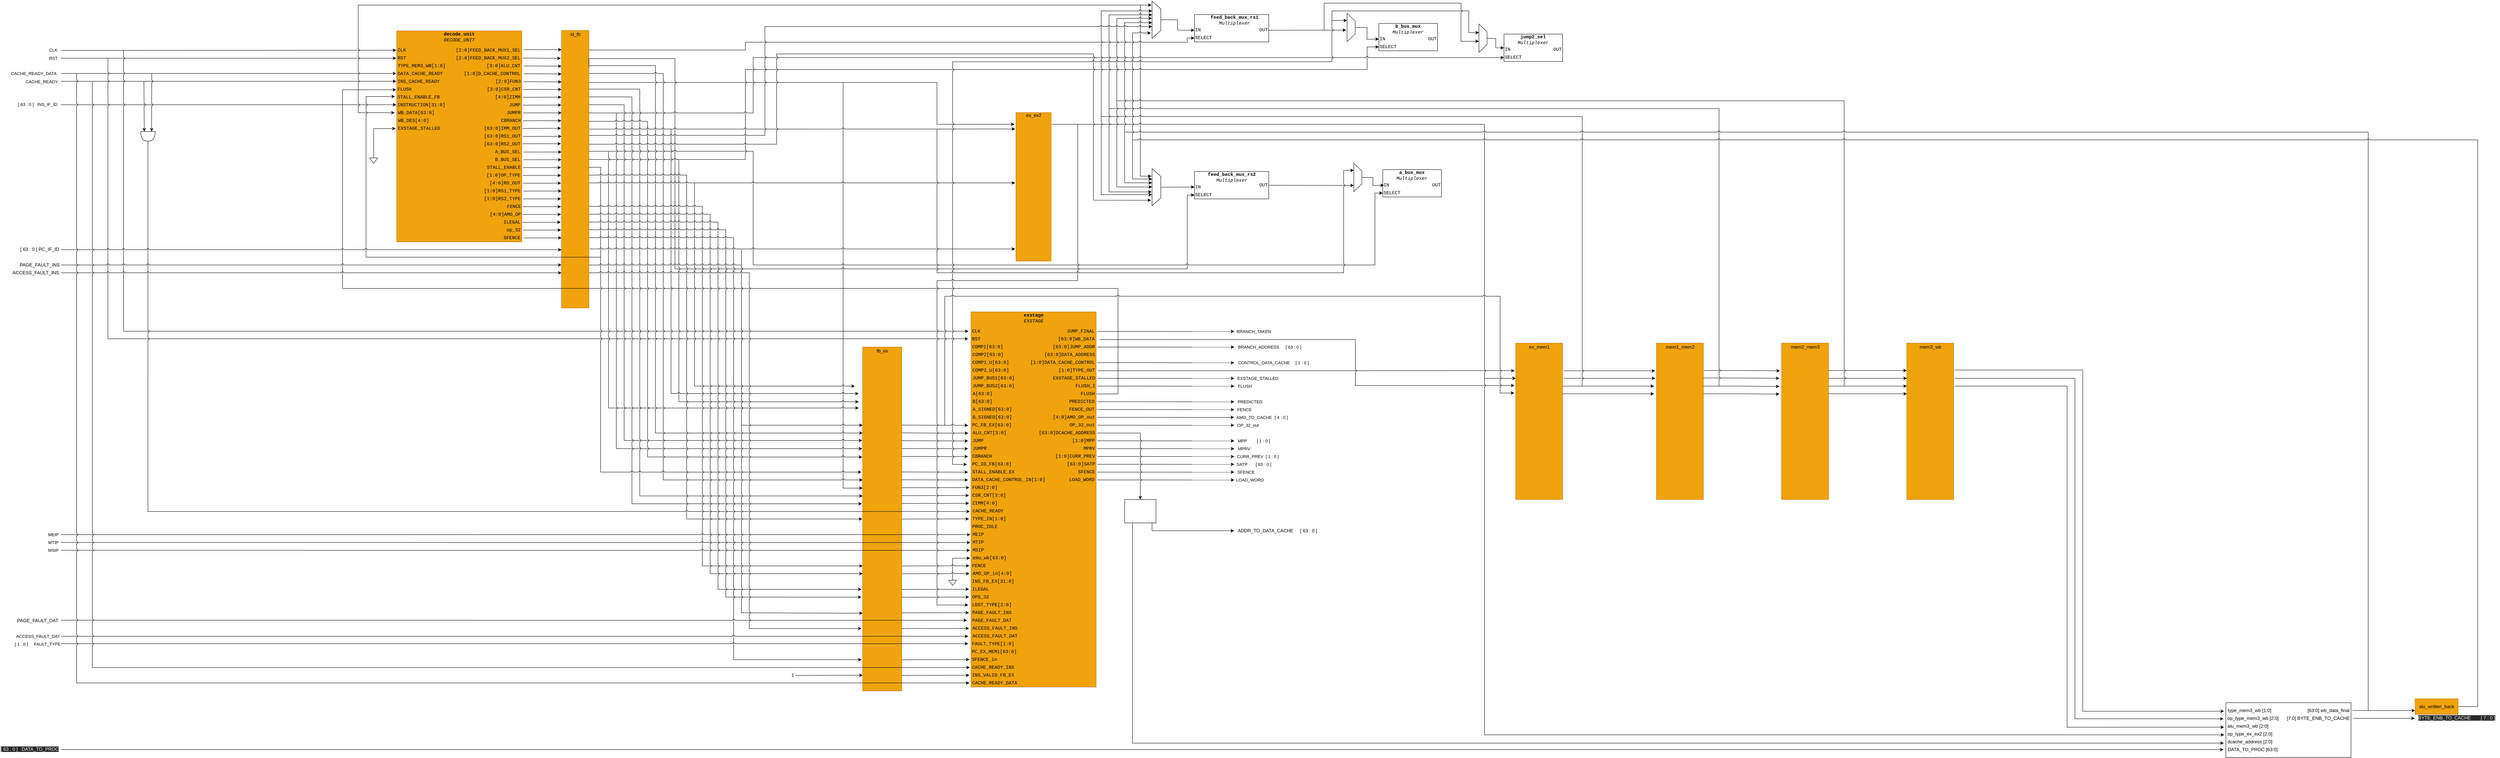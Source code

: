 <mxfile>
    <diagram id="qEECNRPm3MojXU5p8g2V" name="Pipeline">
        <mxGraphModel dx="825" dy="473" grid="1" gridSize="10" guides="1" tooltips="1" connect="1" arrows="1" fold="1" page="1" pageScale="1" pageWidth="10000" pageHeight="10000" math="0" shadow="0">
            <root>
                <mxCell id="0"/>
                <mxCell id="1" parent="0"/>
                <mxCell id="216" value="" style="endArrow=classic;html=1;jumpStyle=arc;" parent="1" edge="1">
                    <mxGeometry width="50" height="50" relative="1" as="geometry">
                        <mxPoint x="560" y="131" as="sourcePoint"/>
                        <mxPoint x="1417.43" y="130.542" as="targetPoint"/>
                    </mxGeometry>
                </mxCell>
                <mxCell id="218" value="CLK" style="edgeLabel;html=1;align=center;verticalAlign=middle;resizable=0;points=[];labelBackgroundColor=none;" parent="216" vertex="1" connectable="0">
                    <mxGeometry x="-0.946" y="-1" relative="1" as="geometry">
                        <mxPoint x="-43" y="-2" as="offset"/>
                    </mxGeometry>
                </mxCell>
                <mxCell id="217" value="" style="endArrow=classic;html=1;jumpStyle=arc;" parent="1" edge="1">
                    <mxGeometry width="50" height="50" relative="1" as="geometry">
                        <mxPoint x="560" y="151" as="sourcePoint"/>
                        <mxPoint x="1417.43" y="151.002" as="targetPoint"/>
                    </mxGeometry>
                </mxCell>
                <mxCell id="219" value="RST" style="edgeLabel;html=1;align=center;verticalAlign=middle;resizable=0;points=[];labelBackgroundColor=none;" parent="217" vertex="1" connectable="0">
                    <mxGeometry x="-0.786" relative="1" as="geometry">
                        <mxPoint x="-112" as="offset"/>
                    </mxGeometry>
                </mxCell>
                <mxCell id="220" value="" style="endArrow=classic;html=1;jumpStyle=arc;" parent="1" edge="1">
                    <mxGeometry width="50" height="50" relative="1" as="geometry">
                        <mxPoint x="560" y="190" as="sourcePoint"/>
                        <mxPoint x="1417.43" y="190.002" as="targetPoint"/>
                    </mxGeometry>
                </mxCell>
                <mxCell id="221" value="CACHE_READY_DATA" style="edgeLabel;html=1;align=center;verticalAlign=middle;resizable=0;points=[];labelBackgroundColor=none;" parent="220" vertex="1" connectable="0">
                    <mxGeometry x="-0.786" relative="1" as="geometry">
                        <mxPoint x="-162" as="offset"/>
                    </mxGeometry>
                </mxCell>
                <mxCell id="222" value="" style="endArrow=classic;html=1;jumpStyle=arc;" parent="1" edge="1">
                    <mxGeometry width="50" height="50" relative="1" as="geometry">
                        <mxPoint x="560" y="210" as="sourcePoint"/>
                        <mxPoint x="1417.43" y="210.002" as="targetPoint"/>
                    </mxGeometry>
                </mxCell>
                <mxCell id="223" value="CACHE_READY" style="edgeLabel;html=1;align=center;verticalAlign=middle;resizable=0;points=[];labelBackgroundColor=none;" parent="222" vertex="1" connectable="0">
                    <mxGeometry x="-0.786" relative="1" as="geometry">
                        <mxPoint x="-142" y="1" as="offset"/>
                    </mxGeometry>
                </mxCell>
                <mxCell id="225" value="" style="endArrow=classic;html=1;jumpStyle=arc;" parent="1" edge="1">
                    <mxGeometry width="50" height="50" relative="1" as="geometry">
                        <mxPoint x="560" y="270" as="sourcePoint"/>
                        <mxPoint x="1417.43" y="270.002" as="targetPoint"/>
                    </mxGeometry>
                </mxCell>
                <mxCell id="226" value="[ 63 : 0 ]&lt;span style=&quot;white-space: pre&quot;&gt;&lt;span style=&quot;white-space: pre&quot;&gt;&#9;&lt;/span&gt;&lt;/span&gt;INS_IF_ID" style="edgeLabel;html=1;align=center;verticalAlign=middle;resizable=0;points=[];labelBackgroundColor=none;" parent="225" vertex="1" connectable="0">
                    <mxGeometry x="-0.786" relative="1" as="geometry">
                        <mxPoint x="-152" y="-1" as="offset"/>
                    </mxGeometry>
                </mxCell>
                <mxCell id="237" value="" style="endArrow=classic;html=1;edgeStyle=orthogonalEdgeStyle;rounded=0;entryX=0.013;entryY=0.475;entryDx=0;entryDy=0;entryPerimeter=0;jumpStyle=arc;startArrow=none;startFill=0;" parent="1" target="92" edge="1">
                    <mxGeometry width="50" height="50" relative="1" as="geometry">
                        <mxPoint x="720" y="130" as="sourcePoint"/>
                        <mxPoint x="980" y="620" as="targetPoint"/>
                        <Array as="points">
                            <mxPoint x="720" y="130"/>
                            <mxPoint x="720" y="850"/>
                        </Array>
                    </mxGeometry>
                </mxCell>
                <mxCell id="243" value="" style="endArrow=classic;html=1;rounded=0;labelBackgroundColor=default;fontFamily=Helvetica;fontSize=11;fontColor=default;strokeColor=default;shape=connector;jumpStyle=arc;edgeStyle=orthogonalEdgeStyle;entryX=-0.004;entryY=0.443;entryDx=0;entryDy=0;entryPerimeter=0;exitX=0.45;exitY=0.495;exitDx=0;exitDy=0;exitPerimeter=0;" parent="1" target="93" edge="1">
                    <mxGeometry width="50" height="50" relative="1" as="geometry">
                        <mxPoint x="680" y="150" as="sourcePoint"/>
                        <mxPoint x="1010" y="640" as="targetPoint"/>
                        <Array as="points">
                            <mxPoint x="680" y="869"/>
                        </Array>
                    </mxGeometry>
                </mxCell>
                <mxCell id="248" value="" style="endArrow=classic;html=1;rounded=0;labelBackgroundColor=default;fontFamily=Helvetica;fontSize=11;fontColor=default;strokeColor=default;shape=connector;jumpStyle=arc;edgeStyle=orthogonalEdgeStyle;entryX=0.003;entryY=0.498;entryDx=0;entryDy=0;entryPerimeter=0;exitX=0.5;exitY=0;exitDx=0;exitDy=0;exitPerimeter=0;" parent="1" source="249" target="60" edge="1">
                    <mxGeometry width="50" height="50" relative="1" as="geometry">
                        <mxPoint x="1360" y="400" as="sourcePoint"/>
                        <mxPoint x="1390" y="380" as="targetPoint"/>
                        <Array as="points">
                            <mxPoint x="1360" y="331"/>
                        </Array>
                    </mxGeometry>
                </mxCell>
                <mxCell id="249" value="" style="pointerEvents=1;verticalLabelPosition=bottom;shadow=0;dashed=0;align=center;html=1;verticalAlign=top;shape=mxgraph.electrical.signal_sources.signal_ground;fontFamily=Helvetica;fontSize=11;fontColor=default;" parent="1" vertex="1">
                    <mxGeometry x="1349" y="399" width="21" height="21" as="geometry"/>
                </mxCell>
                <mxCell id="252" value="" style="endArrow=classic;startArrow=classic;html=1;rounded=0;labelBackgroundColor=default;fontFamily=Helvetica;fontSize=11;fontColor=default;strokeColor=default;shape=connector;jumpStyle=arc;edgeStyle=orthogonalEdgeStyle;exitX=-0.001;exitY=0.468;exitDx=0;exitDy=0;exitPerimeter=0;entryX=-0.037;entryY=0.056;entryDx=0;entryDy=0;entryPerimeter=0;" parent="1" source="58" edge="1">
                    <mxGeometry width="50" height="50" relative="1" as="geometry">
                        <mxPoint x="1350" y="480" as="sourcePoint"/>
                        <mxPoint x="3348.52" y="15.04" as="targetPoint"/>
                        <Array as="points">
                            <mxPoint x="1320" y="290"/>
                            <mxPoint x="1320" y="15"/>
                        </Array>
                    </mxGeometry>
                </mxCell>
                <mxCell id="253" value="" style="endArrow=classic;html=1;rounded=0;labelBackgroundColor=default;fontFamily=Helvetica;fontSize=11;fontColor=default;strokeColor=default;shape=connector;jumpStyle=arc;edgeStyle=orthogonalEdgeStyle;entryX=-0.038;entryY=0.144;entryDx=0;entryDy=0;startArrow=none;startFill=0;entryPerimeter=0;" parent="1" edge="1">
                    <mxGeometry width="50" height="50" relative="1" as="geometry">
                        <mxPoint x="3320" y="15" as="sourcePoint"/>
                        <mxPoint x="3348.48" y="452.76" as="targetPoint"/>
                        <Array as="points">
                            <mxPoint x="3320" y="453"/>
                        </Array>
                    </mxGeometry>
                </mxCell>
                <mxCell id="256" value="" style="shape=or;whiteSpace=wrap;html=1;fontFamily=Helvetica;fontSize=11;fontColor=default;rotation=90;" parent="1" vertex="1">
                    <mxGeometry x="770" y="332.33" width="24.68" height="37.35" as="geometry"/>
                </mxCell>
                <mxCell id="257" value="" style="endArrow=classic;html=1;rounded=0;labelBackgroundColor=default;fontFamily=Helvetica;fontSize=11;fontColor=default;strokeColor=default;shape=connector;jumpStyle=arc;entryX=0;entryY=0.75;entryDx=0;entryDy=0;entryPerimeter=0;startArrow=none;" parent="1" target="256" edge="1">
                    <mxGeometry width="50" height="50" relative="1" as="geometry">
                        <mxPoint x="772" y="211" as="sourcePoint"/>
                        <mxPoint x="740" y="320" as="targetPoint"/>
                    </mxGeometry>
                </mxCell>
                <mxCell id="258" value="" style="endArrow=classic;html=1;rounded=0;labelBackgroundColor=default;fontFamily=Helvetica;fontSize=11;fontColor=default;strokeColor=default;shape=connector;jumpStyle=arc;entryX=0;entryY=0.25;entryDx=0;entryDy=0;entryPerimeter=0;" parent="1" target="256" edge="1">
                    <mxGeometry width="50" height="50" relative="1" as="geometry">
                        <mxPoint x="792" y="190" as="sourcePoint"/>
                        <mxPoint x="740" y="320" as="targetPoint"/>
                    </mxGeometry>
                </mxCell>
                <mxCell id="260" value="" style="endArrow=none;html=1;rounded=0;labelBackgroundColor=default;fontFamily=Helvetica;fontSize=11;fontColor=default;strokeColor=default;shape=connector;jumpStyle=arc;entryDx=0;entryDy=0;entryPerimeter=0;" parent="1" edge="1">
                    <mxGeometry width="50" height="50" relative="1" as="geometry">
                        <mxPoint x="773" y="210" as="sourcePoint"/>
                        <mxPoint x="772" y="211" as="targetPoint"/>
                    </mxGeometry>
                </mxCell>
                <mxCell id="277" value="" style="endArrow=classic;html=1;rounded=0;labelBackgroundColor=default;fontFamily=Helvetica;fontSize=11;fontColor=default;strokeColor=default;shape=connector;jumpStyle=arc;edgeStyle=orthogonalEdgeStyle;entryX=0.007;entryY=0.511;entryDx=0;entryDy=0;entryPerimeter=0;" parent="1" target="146" edge="1">
                    <mxGeometry width="50" height="50" relative="1" as="geometry">
                        <mxPoint x="2840" y="1480" as="sourcePoint"/>
                        <mxPoint x="2860" y="1480" as="targetPoint"/>
                        <Array as="points">
                            <mxPoint x="2840" y="1430"/>
                        </Array>
                    </mxGeometry>
                </mxCell>
                <mxCell id="278" value="" style="pointerEvents=1;verticalLabelPosition=bottom;shadow=0;dashed=0;align=center;html=1;verticalAlign=top;shape=mxgraph.electrical.signal_sources.signal_ground;fontFamily=Helvetica;fontSize=11;fontColor=default;" parent="1" vertex="1">
                    <mxGeometry x="2830" y="1480" width="20" height="20" as="geometry"/>
                </mxCell>
                <mxCell id="279" value="" style="endArrow=classic;html=1;rounded=0;labelBackgroundColor=default;fontFamily=Helvetica;fontSize=11;fontColor=default;strokeColor=default;shape=connector;jumpStyle=arc;exitX=0.997;exitY=0.494;exitDx=0;exitDy=0;exitPerimeter=0;" parent="1" source="114" edge="1">
                    <mxGeometry width="50" height="50" relative="1" as="geometry">
                        <mxPoint x="3430" y="1040" as="sourcePoint"/>
                        <mxPoint x="3560" y="1070" as="targetPoint"/>
                    </mxGeometry>
                </mxCell>
                <mxCell id="280" value="AMO_TO_CACHE&lt;span style=&quot;white-space: pre&quot;&gt;&#9;&lt;/span&gt;[ 4 : 0 ]" style="edgeLabel;html=1;align=center;verticalAlign=middle;resizable=0;points=[];fontSize=11;fontFamily=Helvetica;fontColor=default;labelBackgroundColor=none;" parent="279" vertex="1" connectable="0">
                    <mxGeometry x="0.878" y="1" relative="1" as="geometry">
                        <mxPoint x="92" y="1" as="offset"/>
                    </mxGeometry>
                </mxCell>
                <mxCell id="281" value="" style="endArrow=classic;html=1;rounded=0;labelBackgroundColor=default;fontFamily=Helvetica;fontSize=11;fontColor=default;strokeColor=default;shape=connector;jumpStyle=arc;exitX=0.997;exitY=0.494;exitDx=0;exitDy=0;exitPerimeter=0;" parent="1" edge="1">
                    <mxGeometry width="50" height="50" relative="1" as="geometry">
                        <mxPoint x="3210.0" y="1170" as="sourcePoint"/>
                        <mxPoint x="3560.36" y="1170.12" as="targetPoint"/>
                    </mxGeometry>
                </mxCell>
                <mxCell id="282" value="CURR_PREV&lt;span style=&quot;white-space: pre&quot;&gt;&#9;&lt;/span&gt;[ 1 : 0 ]" style="edgeLabel;html=1;align=center;verticalAlign=middle;resizable=0;points=[];fontSize=11;fontFamily=Helvetica;fontColor=default;" parent="281" vertex="1" connectable="0">
                    <mxGeometry x="0.878" y="1" relative="1" as="geometry">
                        <mxPoint x="81" y="1" as="offset"/>
                    </mxGeometry>
                </mxCell>
                <mxCell id="283" value="" style="endArrow=classic;html=1;rounded=0;labelBackgroundColor=default;fontFamily=Helvetica;fontSize=11;fontColor=default;strokeColor=default;shape=connector;jumpStyle=arc;exitX=0.997;exitY=0.494;exitDx=0;exitDy=0;exitPerimeter=0;" parent="1" edge="1">
                    <mxGeometry width="50" height="50" relative="1" as="geometry">
                        <mxPoint x="3210.0" y="930.0" as="sourcePoint"/>
                        <mxPoint x="3560.36" y="930.12" as="targetPoint"/>
                    </mxGeometry>
                </mxCell>
                <mxCell id="284" value="CONTROL_DATA_CACHE&lt;span style=&quot;white-space: pre&quot;&gt;&#9;&lt;/span&gt;[ 1 : 0 ]" style="edgeLabel;html=1;align=center;verticalAlign=middle;resizable=0;points=[];fontSize=11;fontFamily=Helvetica;fontColor=default;labelBackgroundColor=none;" parent="283" vertex="1" connectable="0">
                    <mxGeometry x="0.878" y="1" relative="1" as="geometry">
                        <mxPoint x="121" y="1" as="offset"/>
                    </mxGeometry>
                </mxCell>
                <mxCell id="286" value="" style="endArrow=classic;html=1;rounded=0;labelBackgroundColor=default;fontFamily=Helvetica;fontSize=11;fontColor=default;strokeColor=default;shape=connector;jumpStyle=arc;exitX=0.997;exitY=0.494;exitDx=0;exitDy=0;exitPerimeter=0;" parent="1" edge="1">
                    <mxGeometry width="50" height="50" relative="1" as="geometry">
                        <mxPoint x="3210" y="970" as="sourcePoint"/>
                        <mxPoint x="3560.36" y="970.12" as="targetPoint"/>
                    </mxGeometry>
                </mxCell>
                <mxCell id="287" value="EXSTAGE_STALLED" style="edgeLabel;html=1;align=center;verticalAlign=middle;resizable=0;points=[];fontSize=11;fontFamily=Helvetica;fontColor=default;" parent="286" vertex="1" connectable="0">
                    <mxGeometry x="0.878" y="1" relative="1" as="geometry">
                        <mxPoint x="81" y="1" as="offset"/>
                    </mxGeometry>
                </mxCell>
                <mxCell id="288" value="" style="endArrow=classic;html=1;rounded=0;labelBackgroundColor=default;fontFamily=Helvetica;fontSize=11;fontColor=default;strokeColor=default;shape=connector;jumpStyle=arc;exitX=0.997;exitY=0.494;exitDx=0;exitDy=0;exitPerimeter=0;" parent="1" edge="1">
                    <mxGeometry width="50" height="50" relative="1" as="geometry">
                        <mxPoint x="3210" y="1050" as="sourcePoint"/>
                        <mxPoint x="3560.36" y="1050.12" as="targetPoint"/>
                    </mxGeometry>
                </mxCell>
                <mxCell id="289" value="FENCE" style="edgeLabel;html=1;align=center;verticalAlign=middle;resizable=0;points=[];fontSize=11;fontFamily=Helvetica;fontColor=default;" parent="288" vertex="1" connectable="0">
                    <mxGeometry x="0.878" y="1" relative="1" as="geometry">
                        <mxPoint x="47" y="1" as="offset"/>
                    </mxGeometry>
                </mxCell>
                <mxCell id="290" value="" style="endArrow=classic;html=1;rounded=0;labelBackgroundColor=default;fontFamily=Helvetica;fontSize=11;fontColor=default;strokeColor=default;shape=connector;jumpStyle=arc;exitX=0.997;exitY=0.494;exitDx=0;exitDy=0;exitPerimeter=0;" parent="1" edge="1">
                    <mxGeometry width="50" height="50" relative="1" as="geometry">
                        <mxPoint x="3210" y="990" as="sourcePoint"/>
                        <mxPoint x="3560.36" y="990.12" as="targetPoint"/>
                    </mxGeometry>
                </mxCell>
                <mxCell id="291" value="FLUSH" style="edgeLabel;html=1;align=center;verticalAlign=middle;resizable=0;points=[];fontSize=11;fontFamily=Helvetica;fontColor=default;" parent="290" vertex="1" connectable="0">
                    <mxGeometry x="0.878" y="1" relative="1" as="geometry">
                        <mxPoint x="48" y="1" as="offset"/>
                    </mxGeometry>
                </mxCell>
                <mxCell id="292" value="" style="endArrow=classic;html=1;rounded=0;labelBackgroundColor=default;fontFamily=Helvetica;fontSize=11;fontColor=default;strokeColor=default;shape=connector;jumpStyle=arc;exitX=0.997;exitY=0.494;exitDx=0;exitDy=0;exitPerimeter=0;" parent="1" edge="1">
                    <mxGeometry width="50" height="50" relative="1" as="geometry">
                        <mxPoint x="3210" y="890" as="sourcePoint"/>
                        <mxPoint x="3560.36" y="890.12" as="targetPoint"/>
                    </mxGeometry>
                </mxCell>
                <mxCell id="293" value="BRANCH_ADDRESS&lt;span style=&quot;white-space: pre&quot;&gt;&#9;&lt;/span&gt;[ 63 : 0 ]" style="edgeLabel;html=1;align=center;verticalAlign=middle;resizable=0;points=[];fontSize=11;fontFamily=Helvetica;fontColor=default;labelBackgroundColor=none;" parent="292" vertex="1" connectable="0">
                    <mxGeometry x="0.878" y="1" relative="1" as="geometry">
                        <mxPoint x="111" y="1" as="offset"/>
                    </mxGeometry>
                </mxCell>
                <mxCell id="294" value="" style="endArrow=classic;html=1;rounded=0;labelBackgroundColor=default;fontFamily=Helvetica;fontSize=11;fontColor=default;strokeColor=default;shape=connector;jumpStyle=arc;exitX=0.997;exitY=0.494;exitDx=0;exitDy=0;exitPerimeter=0;" parent="1" edge="1">
                    <mxGeometry width="50" height="50" relative="1" as="geometry">
                        <mxPoint x="3210" y="850" as="sourcePoint"/>
                        <mxPoint x="3560.36" y="850.12" as="targetPoint"/>
                    </mxGeometry>
                </mxCell>
                <mxCell id="295" value="BRANCH_TAKEN" style="edgeLabel;html=1;align=center;verticalAlign=middle;resizable=0;points=[];fontSize=11;fontFamily=Helvetica;fontColor=default;" parent="294" vertex="1" connectable="0">
                    <mxGeometry x="0.878" y="1" relative="1" as="geometry">
                        <mxPoint x="71" y="1" as="offset"/>
                    </mxGeometry>
                </mxCell>
                <mxCell id="296" value="" style="endArrow=classic;html=1;rounded=0;labelBackgroundColor=default;fontFamily=Helvetica;fontSize=11;fontColor=default;strokeColor=default;shape=connector;jumpStyle=arc;exitX=0.997;exitY=0.494;exitDx=0;exitDy=0;exitPerimeter=0;" parent="1" edge="1">
                    <mxGeometry width="50" height="50" relative="1" as="geometry">
                        <mxPoint x="3210" y="1230" as="sourcePoint"/>
                        <mxPoint x="3560.36" y="1230.12" as="targetPoint"/>
                    </mxGeometry>
                </mxCell>
                <mxCell id="297" value="LOAD_WORD" style="edgeLabel;html=1;align=center;verticalAlign=middle;resizable=0;points=[];fontSize=11;fontFamily=Helvetica;fontColor=default;" parent="296" vertex="1" connectable="0">
                    <mxGeometry x="0.878" y="1" relative="1" as="geometry">
                        <mxPoint x="61" y="1" as="offset"/>
                    </mxGeometry>
                </mxCell>
                <mxCell id="298" value="" style="endArrow=classic;html=1;rounded=0;labelBackgroundColor=default;fontFamily=Helvetica;fontSize=11;fontColor=default;strokeColor=default;shape=connector;jumpStyle=arc;exitX=0.997;exitY=0.494;exitDx=0;exitDy=0;exitPerimeter=0;" parent="1" edge="1">
                    <mxGeometry width="50" height="50" relative="1" as="geometry">
                        <mxPoint x="3210" y="1130" as="sourcePoint"/>
                        <mxPoint x="3560.36" y="1130.12" as="targetPoint"/>
                    </mxGeometry>
                </mxCell>
                <mxCell id="299" value="MPP&lt;span style=&quot;white-space: pre&quot;&gt;&#9;&lt;/span&gt;[ 1 : 0 ]" style="edgeLabel;html=1;align=center;verticalAlign=middle;resizable=0;points=[];fontSize=11;fontFamily=Helvetica;fontColor=default;labelBackgroundColor=none;" parent="298" vertex="1" connectable="0">
                    <mxGeometry x="0.878" y="1" relative="1" as="geometry">
                        <mxPoint x="71" y="1" as="offset"/>
                    </mxGeometry>
                </mxCell>
                <mxCell id="300" value="" style="endArrow=classic;html=1;rounded=0;labelBackgroundColor=default;fontFamily=Helvetica;fontSize=11;fontColor=default;strokeColor=default;shape=connector;jumpStyle=arc;exitX=0.997;exitY=0.494;exitDx=0;exitDy=0;exitPerimeter=0;" parent="1" edge="1">
                    <mxGeometry width="50" height="50" relative="1" as="geometry">
                        <mxPoint x="3210" y="1150" as="sourcePoint"/>
                        <mxPoint x="3560.36" y="1150.12" as="targetPoint"/>
                    </mxGeometry>
                </mxCell>
                <mxCell id="301" value="MPRV" style="edgeLabel;html=1;align=center;verticalAlign=middle;resizable=0;points=[];fontSize=11;fontFamily=Helvetica;fontColor=default;" parent="300" vertex="1" connectable="0">
                    <mxGeometry x="0.878" y="1" relative="1" as="geometry">
                        <mxPoint x="46" y="1" as="offset"/>
                    </mxGeometry>
                </mxCell>
                <mxCell id="302" value="" style="endArrow=classic;html=1;rounded=0;labelBackgroundColor=default;fontFamily=Helvetica;fontSize=11;fontColor=default;strokeColor=default;shape=connector;jumpStyle=arc;exitX=0.997;exitY=0.494;exitDx=0;exitDy=0;exitPerimeter=0;" parent="1" edge="1">
                    <mxGeometry width="50" height="50" relative="1" as="geometry">
                        <mxPoint x="3210" y="1090" as="sourcePoint"/>
                        <mxPoint x="3560.36" y="1090.12" as="targetPoint"/>
                    </mxGeometry>
                </mxCell>
                <mxCell id="303" value="OP_32_out" style="edgeLabel;html=1;align=center;verticalAlign=middle;resizable=0;points=[];fontSize=11;fontFamily=Helvetica;fontColor=default;" parent="302" vertex="1" connectable="0">
                    <mxGeometry x="0.878" y="1" relative="1" as="geometry">
                        <mxPoint x="56" y="1" as="offset"/>
                    </mxGeometry>
                </mxCell>
                <mxCell id="304" value="" style="endArrow=classic;html=1;rounded=0;labelBackgroundColor=default;fontFamily=Helvetica;fontSize=11;fontColor=default;strokeColor=default;shape=connector;jumpStyle=arc;exitX=0.997;exitY=0.494;exitDx=0;exitDy=0;exitPerimeter=0;" parent="1" edge="1">
                    <mxGeometry width="50" height="50" relative="1" as="geometry">
                        <mxPoint x="3210" y="1030" as="sourcePoint"/>
                        <mxPoint x="3560.36" y="1030.12" as="targetPoint"/>
                    </mxGeometry>
                </mxCell>
                <mxCell id="305" value="PREDICTED" style="edgeLabel;html=1;align=center;verticalAlign=middle;resizable=0;points=[];fontSize=11;fontFamily=Helvetica;fontColor=default;" parent="304" vertex="1" connectable="0">
                    <mxGeometry x="0.878" y="1" relative="1" as="geometry">
                        <mxPoint x="61" y="1" as="offset"/>
                    </mxGeometry>
                </mxCell>
                <mxCell id="306" value="" style="endArrow=classic;html=1;rounded=0;labelBackgroundColor=default;fontFamily=Helvetica;fontSize=11;fontColor=default;strokeColor=default;shape=connector;jumpStyle=arc;exitX=0.997;exitY=0.494;exitDx=0;exitDy=0;exitPerimeter=0;" parent="1" edge="1">
                    <mxGeometry width="50" height="50" relative="1" as="geometry">
                        <mxPoint x="3210" y="1190" as="sourcePoint"/>
                        <mxPoint x="3560.36" y="1190.12" as="targetPoint"/>
                    </mxGeometry>
                </mxCell>
                <mxCell id="307" value="SATP&lt;span style=&quot;white-space: pre&quot;&gt;&#9;&lt;/span&gt;[ 63 : 0 ]" style="edgeLabel;html=1;align=center;verticalAlign=middle;resizable=0;points=[];fontSize=11;fontFamily=Helvetica;fontColor=default;labelBackgroundColor=none;" parent="306" vertex="1" connectable="0">
                    <mxGeometry x="0.878" y="1" relative="1" as="geometry">
                        <mxPoint x="71" y="1" as="offset"/>
                    </mxGeometry>
                </mxCell>
                <mxCell id="308" value="" style="endArrow=classic;html=1;rounded=0;labelBackgroundColor=default;fontFamily=Helvetica;fontSize=11;fontColor=default;strokeColor=default;shape=connector;jumpStyle=arc;exitX=0.997;exitY=0.494;exitDx=0;exitDy=0;exitPerimeter=0;" parent="1" edge="1">
                    <mxGeometry width="50" height="50" relative="1" as="geometry">
                        <mxPoint x="3210" y="1210" as="sourcePoint"/>
                        <mxPoint x="3560.36" y="1210.12" as="targetPoint"/>
                    </mxGeometry>
                </mxCell>
                <mxCell id="309" value="SFENCE" style="edgeLabel;html=1;align=center;verticalAlign=middle;resizable=0;points=[];fontSize=11;fontFamily=Helvetica;fontColor=default;labelBackgroundColor=none;" parent="308" vertex="1" connectable="0">
                    <mxGeometry x="0.878" y="1" relative="1" as="geometry">
                        <mxPoint x="51" y="1" as="offset"/>
                    </mxGeometry>
                </mxCell>
                <mxCell id="321" value="" style="whiteSpace=wrap;html=1;" parent="1" vertex="1">
                    <mxGeometry x="3280" y="1280" width="80" height="60" as="geometry"/>
                </mxCell>
                <mxCell id="322" value="" style="endArrow=classic;html=1;jumpStyle=arc;edgeStyle=orthogonalEdgeStyle;rounded=0;entryX=0.5;entryY=0;entryDx=0;entryDy=0;" parent="1" target="321" edge="1">
                    <mxGeometry width="50" height="50" relative="1" as="geometry">
                        <mxPoint x="3210" y="1110" as="sourcePoint"/>
                        <mxPoint x="3320" y="1270" as="targetPoint"/>
                        <Array as="points">
                            <mxPoint x="3320" y="1110"/>
                        </Array>
                    </mxGeometry>
                </mxCell>
                <mxCell id="325" value="" style="endArrow=classic;html=1;rounded=0;jumpStyle=arc;edgeStyle=orthogonalEdgeStyle;exitX=0.75;exitY=1;exitDx=0;exitDy=0;" parent="1" source="321" edge="1">
                    <mxGeometry width="50" height="50" relative="1" as="geometry">
                        <mxPoint x="3380" y="1430" as="sourcePoint"/>
                        <mxPoint x="3560" y="1360" as="targetPoint"/>
                        <Array as="points">
                            <mxPoint x="3350" y="1360"/>
                        </Array>
                    </mxGeometry>
                </mxCell>
                <mxCell id="326" value="" style="endArrow=classic;html=1;rounded=0;jumpStyle=arc;edgeStyle=orthogonalEdgeStyle;exitX=0.25;exitY=1;exitDx=0;exitDy=0;entryX=-0.007;entryY=0.671;entryDx=0;entryDy=0;entryPerimeter=0;" parent="1" source="321" target="316" edge="1">
                    <mxGeometry width="50" height="50" relative="1" as="geometry">
                        <mxPoint x="3400" y="1370" as="sourcePoint"/>
                        <mxPoint x="6070" y="1903" as="targetPoint"/>
                        <Array as="points">
                            <mxPoint x="3300" y="1903"/>
                        </Array>
                    </mxGeometry>
                </mxCell>
                <mxCell id="327" value="ADDR_TO_DATA_CACHE&lt;span style=&quot;white-space: pre&quot;&gt;&#9;&lt;/span&gt;[ 63 : 0 ]" style="text;html=1;align=center;verticalAlign=middle;resizable=0;points=[];autosize=1;strokeColor=none;fillColor=none;" parent="1" vertex="1">
                    <mxGeometry x="3560" y="1350" width="220" height="20" as="geometry"/>
                </mxCell>
                <mxCell id="328" value="" style="endArrow=classic;html=1;rounded=0;jumpStyle=arc;" parent="1" source="319" edge="1">
                    <mxGeometry width="50" height="50" relative="1" as="geometry">
                        <mxPoint x="6430" y="1840" as="sourcePoint"/>
                        <mxPoint x="6579" y="1840" as="targetPoint"/>
                    </mxGeometry>
                </mxCell>
                <mxCell id="329" value="&lt;span style=&quot;color: rgb(240 , 240 , 240) ; font-family: &amp;#34;helvetica&amp;#34; ; font-size: 12px ; font-style: normal ; font-weight: 400 ; letter-spacing: normal ; text-align: center ; text-indent: 0px ; text-transform: none ; word-spacing: 0px ; background-color: rgb(42 , 42 , 42) ; display: inline ; float: none&quot;&gt;BYTE_ENB_TO_CACHE&lt;span style=&quot;white-space: pre&quot;&gt;&#9;&lt;/span&gt;[ 7 : 0 ]&lt;/span&gt;" style="text;whiteSpace=wrap;html=1;fillColor=none;" parent="1" vertex="1">
                    <mxGeometry x="6586" y="1825" width="210" height="30" as="geometry"/>
                </mxCell>
                <mxCell id="330" value="" style="endArrow=classic;html=1;rounded=0;jumpStyle=arc;edgeStyle=orthogonalEdgeStyle;entryX=-0.029;entryY=0.5;entryDx=0;entryDy=0;entryPerimeter=0;" parent="1" target="314" edge="1">
                    <mxGeometry width="50" height="50" relative="1" as="geometry">
                        <mxPoint x="560" y="1920" as="sourcePoint"/>
                        <mxPoint x="6070" y="1920" as="targetPoint"/>
                        <Array as="points"/>
                    </mxGeometry>
                </mxCell>
                <mxCell id="331" value="&lt;span style=&quot;color: rgb(240 , 240 , 240) ; font-family: &amp;#34;helvetica&amp;#34; ; font-size: 12px ; font-style: normal ; font-weight: 400 ; letter-spacing: normal ; text-align: center ; text-indent: 0px ; text-transform: none ; word-spacing: 0px ; background-color: rgb(42 , 42 , 42) ; display: inline ; float: none&quot;&gt;[ 63 : 0 ]&lt;span style=&quot;white-space: pre&quot;&gt;&#9;&lt;/span&gt;DATA_TO_PROC&lt;/span&gt;" style="text;whiteSpace=wrap;html=1;" parent="1" vertex="1">
                    <mxGeometry x="404" y="1905" width="160" height="30" as="geometry"/>
                </mxCell>
                <mxCell id="333" value="" style="whiteSpace=wrap;html=1;fillColor=#f0a30a;fontColor=#000000;strokeColor=#BD7000;" parent="1" vertex="1">
                    <mxGeometry x="4960" y="880" width="120" height="400" as="geometry"/>
                </mxCell>
                <mxCell id="334" value="" style="whiteSpace=wrap;html=1;fillColor=#f0a30a;fontColor=#000000;strokeColor=#BD7000;" parent="1" vertex="1">
                    <mxGeometry x="4639.93" y="880" width="120" height="400" as="geometry"/>
                </mxCell>
                <mxCell id="336" value="mem2_mem3" style="text;html=1;align=center;verticalAlign=middle;resizable=0;points=[];autosize=1;strokeColor=none;fillColor=none;" parent="1" vertex="1">
                    <mxGeometry x="4975" y="880" width="90" height="20" as="geometry"/>
                </mxCell>
                <mxCell id="337" value="mem1_mem2" style="text;html=1;align=center;verticalAlign=middle;resizable=0;points=[];autosize=1;strokeColor=none;fillColor=none;" parent="1" vertex="1">
                    <mxGeometry x="4654.93" y="880" width="90" height="20" as="geometry"/>
                </mxCell>
                <mxCell id="338" value="" style="whiteSpace=wrap;html=1;fillColor=#f0a30a;fontColor=#000000;strokeColor=#BD7000;" parent="1" vertex="1">
                    <mxGeometry x="4280" y="880" width="120" height="400" as="geometry"/>
                </mxCell>
                <mxCell id="339" value="ex_mem1" style="text;html=1;align=center;verticalAlign=middle;resizable=0;points=[];autosize=1;strokeColor=none;fillColor=none;" parent="1" vertex="1">
                    <mxGeometry x="4305" y="880" width="70" height="20" as="geometry"/>
                </mxCell>
                <mxCell id="341" value="" style="endArrow=classic;html=1;exitX=0.996;exitY=0.53;exitDx=0;exitDy=0;exitPerimeter=0;edgeStyle=orthogonalEdgeStyle;entryX=-0.023;entryY=0.176;entryDx=0;entryDy=0;entryPerimeter=0;" parent="1" source="108" target="338" edge="1">
                    <mxGeometry width="50" height="50" relative="1" as="geometry">
                        <mxPoint x="3780" y="990" as="sourcePoint"/>
                        <mxPoint x="4190" y="951" as="targetPoint"/>
                    </mxGeometry>
                </mxCell>
                <mxCell id="342" value="" style="endArrow=classic;html=1;edgeStyle=orthogonalEdgeStyle;rounded=0;exitX=1.023;exitY=0.177;exitDx=0;exitDy=0;exitPerimeter=0;entryX=-0.029;entryY=0.177;entryDx=0;entryDy=0;entryPerimeter=0;" parent="1" source="338" target="334" edge="1">
                    <mxGeometry width="50" height="50" relative="1" as="geometry">
                        <mxPoint x="4540" y="1100" as="sourcePoint"/>
                        <mxPoint x="4590" y="1050" as="targetPoint"/>
                    </mxGeometry>
                </mxCell>
                <mxCell id="345" value="" style="whiteSpace=wrap;html=1;fillColor=#f0a30a;fontColor=#000000;strokeColor=#BD7000;" parent="1" vertex="1">
                    <mxGeometry x="5280" y="880" width="120" height="400" as="geometry"/>
                </mxCell>
                <mxCell id="346" value="mem3_wb" style="text;html=1;align=center;verticalAlign=middle;resizable=0;points=[];autosize=1;strokeColor=none;fillColor=none;" parent="1" vertex="1">
                    <mxGeometry x="5305" y="880" width="70" height="20" as="geometry"/>
                </mxCell>
                <mxCell id="348" value="" style="endArrow=classic;html=1;rounded=0;edgeStyle=orthogonalEdgeStyle;exitX=1.011;exitY=0.175;exitDx=0;exitDy=0;exitPerimeter=0;entryX=-0.037;entryY=0.177;entryDx=0;entryDy=0;entryPerimeter=0;" parent="1" source="334" target="333" edge="1">
                    <mxGeometry width="50" height="50" relative="1" as="geometry">
                        <mxPoint x="4800" y="1110" as="sourcePoint"/>
                        <mxPoint x="4850" y="1060" as="targetPoint"/>
                    </mxGeometry>
                </mxCell>
                <mxCell id="350" value="" style="endArrow=classic;html=1;rounded=0;exitX=0.997;exitY=0.175;exitDx=0;exitDy=0;exitPerimeter=0;" parent="1" source="333" edge="1">
                    <mxGeometry width="50" height="50" relative="1" as="geometry">
                        <mxPoint x="5040" y="1110" as="sourcePoint"/>
                        <mxPoint x="5280" y="950" as="targetPoint"/>
                    </mxGeometry>
                </mxCell>
                <mxCell id="351" value="" style="endArrow=classic;html=1;rounded=0;edgeStyle=orthogonalEdgeStyle;exitX=1.023;exitY=0.172;exitDx=0;exitDy=0;exitPerimeter=0;entryX=0.001;entryY=0.594;entryDx=0;entryDy=0;entryPerimeter=0;" parent="1" source="345" target="311" edge="1">
                    <mxGeometry width="50" height="50" relative="1" as="geometry">
                        <mxPoint x="5420" y="950" as="sourcePoint"/>
                        <mxPoint x="6080" y="1821" as="targetPoint"/>
                        <Array as="points">
                            <mxPoint x="5730" y="949"/>
                            <mxPoint x="5730" y="1822"/>
                        </Array>
                    </mxGeometry>
                </mxCell>
                <mxCell id="355" value="" style="endArrow=classic;html=1;rounded=0;entryX=0;entryY=0.5;entryDx=0;entryDy=0;exitX=0.99;exitY=0.506;exitDx=0;exitDy=0;exitPerimeter=0;" parent="1" source="67" edge="1">
                    <mxGeometry width="50" height="50" relative="1" as="geometry">
                        <mxPoint x="1760" y="211" as="sourcePoint"/>
                        <mxPoint x="1840" y="211.5" as="targetPoint"/>
                    </mxGeometry>
                </mxCell>
                <mxCell id="358" value="" style="whiteSpace=wrap;html=1;fillColor=#f0a30a;fontColor=#000000;strokeColor=#BD7000;" parent="1" vertex="1">
                    <mxGeometry x="3002" y="290" width="90" height="380" as="geometry"/>
                </mxCell>
                <mxCell id="360" value="" style="endArrow=classic;html=1;rounded=0;edgeStyle=orthogonalEdgeStyle;" parent="1" edge="1">
                    <mxGeometry width="50" height="50" relative="1" as="geometry">
                        <mxPoint x="1910" y="213" as="sourcePoint"/>
                        <mxPoint x="2998" y="320" as="targetPoint"/>
                        <Array as="points">
                            <mxPoint x="2800" y="213"/>
                            <mxPoint x="2800" y="320"/>
                        </Array>
                    </mxGeometry>
                </mxCell>
                <mxCell id="361" value="" style="endArrow=classic;html=1;rounded=0;edgeStyle=orthogonalEdgeStyle;startArrow=none;" parent="1" edge="1">
                    <mxGeometry width="50" height="50" relative="1" as="geometry">
                        <mxPoint x="2560" y="213" as="sourcePoint"/>
                        <mxPoint x="2610" y="1251" as="targetPoint"/>
                        <Array as="points">
                            <mxPoint x="2560" y="1251"/>
                        </Array>
                    </mxGeometry>
                </mxCell>
                <mxCell id="362" value="" style="endArrow=classic;html=1;rounded=0;edgeStyle=orthogonalEdgeStyle;jumpStyle=arc;entryX=0.012;entryY=0.479;entryDx=0;entryDy=0;entryPerimeter=0;" parent="1" target="137" edge="1">
                    <mxGeometry width="50" height="50" relative="1" as="geometry">
                        <mxPoint x="2711" y="1250" as="sourcePoint"/>
                        <mxPoint x="2880" y="1250" as="targetPoint"/>
                        <Array as="points">
                            <mxPoint x="2800" y="1250"/>
                        </Array>
                    </mxGeometry>
                </mxCell>
                <mxCell id="363" value="" style="endArrow=classic;html=1;rounded=0;jumpStyle=arc;edgeStyle=orthogonalEdgeStyle;entryX=0;entryY=0.225;entryDx=0;entryDy=0;entryPerimeter=0;" parent="1" target="338" edge="1">
                    <mxGeometry width="50" height="50" relative="1" as="geometry">
                        <mxPoint x="3094" y="320" as="sourcePoint"/>
                        <mxPoint x="4130" y="880" as="targetPoint"/>
                        <Array as="points">
                            <mxPoint x="4200" y="320"/>
                            <mxPoint x="4200" y="970"/>
                        </Array>
                    </mxGeometry>
                </mxCell>
                <mxCell id="365" value="" style="endArrow=classic;html=1;edgeStyle=orthogonalEdgeStyle;rounded=0;exitX=1.023;exitY=0.177;exitDx=0;exitDy=0;exitPerimeter=0;entryX=-0.029;entryY=0.177;entryDx=0;entryDy=0;entryPerimeter=0;" parent="1" edge="1">
                    <mxGeometry width="50" height="50" relative="1" as="geometry">
                        <mxPoint x="4403.24" y="970" as="sourcePoint"/>
                        <mxPoint x="4636.93" y="970" as="targetPoint"/>
                    </mxGeometry>
                </mxCell>
                <mxCell id="366" value="" style="endArrow=classic;html=1;rounded=0;edgeStyle=orthogonalEdgeStyle;exitX=1.011;exitY=0.175;exitDx=0;exitDy=0;exitPerimeter=0;entryX=-0.037;entryY=0.177;entryDx=0;entryDy=0;entryPerimeter=0;" parent="1" edge="1">
                    <mxGeometry width="50" height="50" relative="1" as="geometry">
                        <mxPoint x="4759.93" y="969.17" as="sourcePoint"/>
                        <mxPoint x="4954.24" y="969.97" as="targetPoint"/>
                        <Array as="points">
                            <mxPoint x="4857" y="969"/>
                            <mxPoint x="4954" y="970"/>
                        </Array>
                    </mxGeometry>
                </mxCell>
                <mxCell id="367" value="" style="endArrow=classic;html=1;rounded=0;exitX=0.997;exitY=0.175;exitDx=0;exitDy=0;exitPerimeter=0;" parent="1" edge="1">
                    <mxGeometry width="50" height="50" relative="1" as="geometry">
                        <mxPoint x="5080" y="970" as="sourcePoint"/>
                        <mxPoint x="5280.36" y="970" as="targetPoint"/>
                    </mxGeometry>
                </mxCell>
                <mxCell id="368" value="" style="endArrow=classic;html=1;rounded=0;edgeStyle=orthogonalEdgeStyle;exitX=1.023;exitY=0.172;exitDx=0;exitDy=0;exitPerimeter=0;entryX=-0.001;entryY=0.56;entryDx=0;entryDy=0;entryPerimeter=0;" parent="1" target="312" edge="1">
                    <mxGeometry width="50" height="50" relative="1" as="geometry">
                        <mxPoint x="5402.7" y="970.04" as="sourcePoint"/>
                        <mxPoint x="6020" y="1842" as="targetPoint"/>
                        <Array as="points">
                            <mxPoint x="5710" y="970"/>
                            <mxPoint x="5710" y="1841"/>
                        </Array>
                    </mxGeometry>
                </mxCell>
                <mxCell id="369" value="" style="endArrow=classic;html=1;rounded=0;jumpStyle=arc;edgeStyle=orthogonalEdgeStyle;exitX=1.039;exitY=0.544;exitDx=0;exitDy=0;exitPerimeter=0;entryX=-0.026;entryY=0.271;entryDx=0;entryDy=0;entryPerimeter=0;" parent="1" source="104" target="338" edge="1">
                    <mxGeometry width="50" height="50" relative="1" as="geometry">
                        <mxPoint x="3660" y="980" as="sourcePoint"/>
                        <mxPoint x="4000" y="990" as="targetPoint"/>
                        <Array as="points">
                            <mxPoint x="3870" y="871"/>
                            <mxPoint x="3870" y="988"/>
                        </Array>
                    </mxGeometry>
                </mxCell>
                <mxCell id="370" value="" style="endArrow=classic;html=1;edgeStyle=orthogonalEdgeStyle;rounded=0;exitX=1.023;exitY=0.177;exitDx=0;exitDy=0;exitPerimeter=0;entryX=-0.029;entryY=0.177;entryDx=0;entryDy=0;entryPerimeter=0;" parent="1" edge="1">
                    <mxGeometry width="50" height="50" relative="1" as="geometry">
                        <mxPoint x="4400" y="990" as="sourcePoint"/>
                        <mxPoint x="4633.69" y="990" as="targetPoint"/>
                    </mxGeometry>
                </mxCell>
                <mxCell id="371" value="" style="endArrow=classic;html=1;rounded=0;edgeStyle=orthogonalEdgeStyle;exitX=1.011;exitY=0.175;exitDx=0;exitDy=0;exitPerimeter=0;entryX=-0.037;entryY=0.177;entryDx=0;entryDy=0;entryPerimeter=0;" parent="1" edge="1">
                    <mxGeometry width="50" height="50" relative="1" as="geometry">
                        <mxPoint x="4759.93" y="990.0" as="sourcePoint"/>
                        <mxPoint x="4954.24" y="990.8" as="targetPoint"/>
                        <Array as="points">
                            <mxPoint x="4857" y="989.83"/>
                            <mxPoint x="4954" y="990.83"/>
                        </Array>
                    </mxGeometry>
                </mxCell>
                <mxCell id="372" value="" style="endArrow=classic;html=1;rounded=0;exitX=0.997;exitY=0.175;exitDx=0;exitDy=0;exitPerimeter=0;" parent="1" edge="1">
                    <mxGeometry width="50" height="50" relative="1" as="geometry">
                        <mxPoint x="5080" y="990" as="sourcePoint"/>
                        <mxPoint x="5280.36" y="990" as="targetPoint"/>
                    </mxGeometry>
                </mxCell>
                <mxCell id="373" value="" style="endArrow=classic;html=1;rounded=0;edgeStyle=orthogonalEdgeStyle;exitX=1.023;exitY=0.172;exitDx=0;exitDy=0;exitPerimeter=0;entryX=-0.002;entryY=0.633;entryDx=0;entryDy=0;entryPerimeter=0;" parent="1" target="313" edge="1">
                    <mxGeometry width="50" height="50" relative="1" as="geometry">
                        <mxPoint x="5402.67" y="990.04" as="sourcePoint"/>
                        <mxPoint x="6070" y="1850" as="targetPoint"/>
                        <Array as="points">
                            <mxPoint x="5690" y="990"/>
                            <mxPoint x="5690" y="1863"/>
                        </Array>
                    </mxGeometry>
                </mxCell>
                <mxCell id="375" value="" style="endArrow=classic;html=1;rounded=0;jumpStyle=arc;edgeStyle=orthogonalEdgeStyle;entryX=0.001;entryY=0.613;entryDx=0;entryDy=0;entryPerimeter=0;" parent="1" target="315" edge="1">
                    <mxGeometry width="50" height="50" relative="1" as="geometry">
                        <mxPoint x="4200" y="970" as="sourcePoint"/>
                        <mxPoint x="6070" y="1883" as="targetPoint"/>
                        <Array as="points">
                            <mxPoint x="4200" y="1882"/>
                        </Array>
                    </mxGeometry>
                </mxCell>
                <mxCell id="310" value="" style="whiteSpace=wrap;html=1;" parent="1" vertex="1">
                    <mxGeometry x="6096" y="1800" width="320" height="140" as="geometry"/>
                </mxCell>
                <mxCell id="311" value="type_mem3_wb [1:0]" style="text;html=1;align=center;verticalAlign=middle;resizable=0;points=[];autosize=1;strokeColor=none;fillColor=none;" parent="1" vertex="1">
                    <mxGeometry x="6091" y="1810" width="130" height="20" as="geometry"/>
                </mxCell>
                <mxCell id="312" value="op_type_mem3_wb [2:0]" style="text;html=1;align=center;verticalAlign=middle;resizable=0;points=[];autosize=1;strokeColor=none;fillColor=none;" parent="1" vertex="1">
                    <mxGeometry x="6090" y="1830" width="150" height="20" as="geometry"/>
                </mxCell>
                <mxCell id="313" value="alu_mem3_wb [2:0]" style="text;html=1;align=center;verticalAlign=middle;resizable=0;points=[];autosize=1;strokeColor=none;fillColor=none;" parent="1" vertex="1">
                    <mxGeometry x="6091.52" y="1850" width="120" height="20" as="geometry"/>
                </mxCell>
                <mxCell id="314" value="DATA_TO_PROC [63:0]" style="text;html=1;align=center;verticalAlign=middle;resizable=0;points=[];autosize=1;strokeColor=none;fillColor=none;" parent="1" vertex="1">
                    <mxGeometry x="6094" y="1910" width="140" height="20" as="geometry"/>
                </mxCell>
                <mxCell id="315" value="op_type_ex_ex2 [2:0]" style="text;html=1;align=center;verticalAlign=middle;resizable=0;points=[];autosize=1;strokeColor=none;fillColor=none;" parent="1" vertex="1">
                    <mxGeometry x="6091.52" y="1870" width="130" height="20" as="geometry"/>
                </mxCell>
                <mxCell id="316" value="dcache_address [2:0]" style="text;html=1;align=center;verticalAlign=middle;resizable=0;points=[];autosize=1;strokeColor=none;fillColor=none;" parent="1" vertex="1">
                    <mxGeometry x="6091.52" y="1890" width="130" height="20" as="geometry"/>
                </mxCell>
                <mxCell id="318" value="[63:0]&amp;nbsp;wb_data_final" style="text;html=1;align=center;verticalAlign=middle;resizable=0;points=[];autosize=1;strokeColor=none;fillColor=none;" parent="1" vertex="1">
                    <mxGeometry x="6297.52" y="1810" width="120" height="20" as="geometry"/>
                </mxCell>
                <mxCell id="319" value="[7:0]&amp;nbsp;BYTE_ENB_TO_CACHE" style="text;html=1;align=center;verticalAlign=middle;resizable=0;points=[];autosize=1;strokeColor=none;fillColor=none;" parent="1" vertex="1">
                    <mxGeometry x="6242" y="1830" width="180" height="20" as="geometry"/>
                </mxCell>
                <mxCell id="381" value="" style="endArrow=none;html=1;rounded=0;edgeStyle=orthogonalEdgeStyle;startArrow=none;" parent="1" edge="1">
                    <mxGeometry width="50" height="50" relative="1" as="geometry">
                        <mxPoint x="3945" y="475.33" as="sourcePoint"/>
                        <mxPoint x="3945" y="475.33" as="targetPoint"/>
                        <Array as="points"/>
                    </mxGeometry>
                </mxCell>
                <mxCell id="384" value="" style="whiteSpace=wrap;html=1;fillColor=#f0a30a;fontColor=#000000;strokeColor=#BD7000;" parent="1" vertex="1">
                    <mxGeometry x="1840" y="80" width="70" height="710" as="geometry"/>
                </mxCell>
                <mxCell id="385" value="id_fb" style="text;html=1;align=center;verticalAlign=middle;resizable=0;points=[];autosize=1;strokeColor=none;fillColor=none;" parent="1" vertex="1">
                    <mxGeometry x="1855" y="80" width="40" height="20" as="geometry"/>
                </mxCell>
                <mxCell id="386" value="" style="endArrow=classic;html=1;rounded=0;edgeStyle=orthogonalEdgeStyle;exitX=1.005;exitY=0.408;exitDx=0;exitDy=0;exitPerimeter=0;" parent="1" source="63" edge="1">
                    <mxGeometry width="50" height="50" relative="1" as="geometry">
                        <mxPoint x="1760" y="130" as="sourcePoint"/>
                        <mxPoint x="1840" y="129" as="targetPoint"/>
                    </mxGeometry>
                </mxCell>
                <mxCell id="49" value="" style="whiteSpace=wrap;html=1;shadow=0;fillStyle=solid;fontFamily=Courier New;strokeColor=#BD7000;fillColor=#f0a30a;fontColor=#000000;" parent="1" vertex="1">
                    <mxGeometry x="1418.43" y="81" width="320" height="540" as="geometry"/>
                </mxCell>
                <mxCell id="48" value="&lt;b&gt;decode_unit&lt;br&gt;&lt;/b&gt;&lt;i&gt;DECODE_UNIT&lt;/i&gt;&lt;b&gt;&lt;br&gt;&lt;/b&gt;" style="text;html=1;align=center;verticalAlign=middle;resizable=0;points=[];autosize=1;strokeColor=none;fillColor=none;fontFamily=Courier New;" parent="1" vertex="1">
                    <mxGeometry x="1533.43" y="82" width="90" height="30" as="geometry"/>
                </mxCell>
                <mxCell id="50" value="CLK" style="text;html=1;align=center;verticalAlign=middle;resizable=0;points=[];autosize=1;strokeColor=none;fillColor=none;fontFamily=Courier New;" parent="1" vertex="1">
                    <mxGeometry x="1411.43" y="121" width="40" height="20" as="geometry"/>
                </mxCell>
                <mxCell id="51" value="RST" style="text;html=1;align=center;verticalAlign=middle;resizable=0;points=[];autosize=1;strokeColor=none;fillColor=none;fontFamily=Courier New;" parent="1" vertex="1">
                    <mxGeometry x="1411.43" y="141" width="40" height="20" as="geometry"/>
                </mxCell>
                <mxCell id="52" value="&lt;div style=&quot;text-align: justify&quot;&gt;&lt;span&gt;TYPE_MEM3_WB[1:0]&lt;/span&gt;&lt;/div&gt;" style="text;html=1;align=left;verticalAlign=middle;resizable=0;points=[];autosize=1;strokeColor=none;fillColor=none;fontFamily=Courier New;" parent="1" vertex="1">
                    <mxGeometry x="1419.43" y="161" width="140" height="20" as="geometry"/>
                </mxCell>
                <mxCell id="53" value="DATA_CACHE_READY" style="text;html=1;align=center;verticalAlign=middle;resizable=0;points=[];autosize=1;strokeColor=none;fillColor=none;fontFamily=Courier New;" parent="1" vertex="1">
                    <mxGeometry x="1413.43" y="181" width="130" height="20" as="geometry"/>
                </mxCell>
                <mxCell id="54" value="INS_CACHE_READY" style="text;html=1;align=center;verticalAlign=middle;resizable=0;points=[];autosize=1;strokeColor=none;fillColor=none;fontFamily=Courier New;" parent="1" vertex="1">
                    <mxGeometry x="1414.43" y="201" width="120" height="20" as="geometry"/>
                </mxCell>
                <mxCell id="55" value="FLUSH" style="text;html=1;align=center;verticalAlign=middle;resizable=0;points=[];autosize=1;strokeColor=none;fillColor=none;fontFamily=Courier New;" parent="1" vertex="1">
                    <mxGeometry x="1413.43" y="221" width="50" height="20" as="geometry"/>
                </mxCell>
                <mxCell id="56" value="STALL_ENABLE_FB" style="text;html=1;align=center;verticalAlign=middle;resizable=0;points=[];autosize=1;strokeColor=none;fillColor=none;fontFamily=Courier New;" parent="1" vertex="1">
                    <mxGeometry x="1414.43" y="241" width="120" height="20" as="geometry"/>
                </mxCell>
                <mxCell id="57" value="INSTRUCTION[31:0]" style="text;html=1;align=center;verticalAlign=middle;resizable=0;points=[];autosize=1;strokeColor=none;fillColor=none;fontFamily=Courier New;" parent="1" vertex="1">
                    <mxGeometry x="1411.43" y="261" width="140" height="20" as="geometry"/>
                </mxCell>
                <mxCell id="58" value="WB_DATA[63:0]" style="text;html=1;align=center;verticalAlign=middle;resizable=0;points=[];autosize=1;strokeColor=none;fillColor=none;fontFamily=Courier New;" parent="1" vertex="1">
                    <mxGeometry x="1413.43" y="281" width="110" height="20" as="geometry"/>
                </mxCell>
                <mxCell id="59" value="WB_DES[4:0]" style="text;html=1;align=center;verticalAlign=middle;resizable=0;points=[];autosize=1;strokeColor=none;fillColor=none;fontFamily=Courier New;" parent="1" vertex="1">
                    <mxGeometry x="1416.43" y="301" width="90" height="20" as="geometry"/>
                </mxCell>
                <mxCell id="60" value="EXSTAGE_STALLED" style="text;html=1;align=center;verticalAlign=middle;resizable=0;points=[];autosize=1;strokeColor=none;fillColor=none;fontFamily=Courier New;" parent="1" vertex="1">
                    <mxGeometry x="1415.43" y="321" width="120" height="20" as="geometry"/>
                </mxCell>
                <mxCell id="63" value="[2:0]FEED_BACK_MUX1_SEL" style="text;html=1;align=center;verticalAlign=middle;resizable=0;points=[];autosize=1;strokeColor=none;fillColor=none;fontFamily=Courier New;" parent="1" vertex="1">
                    <mxGeometry x="1562.43" y="121" width="180" height="20" as="geometry"/>
                </mxCell>
                <mxCell id="64" value="[2:0]FEED_BACK_MUX2_SEL" style="text;html=1;align=center;verticalAlign=middle;resizable=0;points=[];autosize=1;strokeColor=none;fillColor=none;fontFamily=Courier New;" parent="1" vertex="1">
                    <mxGeometry x="1562.43" y="141" width="180" height="20" as="geometry"/>
                </mxCell>
                <mxCell id="65" value="&lt;div style=&quot;text-align: justify&quot;&gt;[3:0]&lt;span&gt;ALU_CNT&lt;/span&gt;&lt;/div&gt;" style="text;html=1;align=center;verticalAlign=middle;resizable=0;points=[];autosize=1;strokeColor=none;fillColor=none;fontFamily=Courier New;" parent="1" vertex="1">
                    <mxGeometry x="1641.43" y="161" width="100" height="20" as="geometry"/>
                </mxCell>
                <mxCell id="66" value="[1:0]D_CACHE_CONTROL" style="text;html=1;align=center;verticalAlign=middle;resizable=0;points=[];autosize=1;strokeColor=none;fillColor=none;fontFamily=Courier New;" parent="1" vertex="1">
                    <mxGeometry x="1582.43" y="181" width="160" height="20" as="geometry"/>
                </mxCell>
                <mxCell id="67" value="[2:0]FUN3" style="text;html=1;align=center;verticalAlign=middle;resizable=0;points=[];autosize=1;strokeColor=none;fillColor=none;fontFamily=Courier New;" parent="1" vertex="1">
                    <mxGeometry x="1663.43" y="201" width="80" height="20" as="geometry"/>
                </mxCell>
                <mxCell id="68" value="[3:0]CSR_CNT" style="text;html=1;align=center;verticalAlign=middle;resizable=0;points=[];autosize=1;strokeColor=none;fillColor=none;fontFamily=Courier New;" parent="1" vertex="1">
                    <mxGeometry x="1642.43" y="221" width="100" height="20" as="geometry"/>
                </mxCell>
                <mxCell id="69" value="[4:0]ZIMM" style="text;html=1;align=center;verticalAlign=middle;resizable=0;points=[];autosize=1;strokeColor=none;fillColor=none;fontFamily=Courier New;" parent="1" vertex="1">
                    <mxGeometry x="1662.43" y="241" width="80" height="20" as="geometry"/>
                </mxCell>
                <mxCell id="70" value="JUMP" style="text;html=1;align=center;verticalAlign=middle;resizable=0;points=[];autosize=1;strokeColor=none;fillColor=none;fontFamily=Courier New;" parent="1" vertex="1">
                    <mxGeometry x="1700.43" y="261" width="40" height="20" as="geometry"/>
                </mxCell>
                <mxCell id="71" value="JUMPR" style="text;html=1;align=center;verticalAlign=middle;resizable=0;points=[];autosize=1;strokeColor=none;fillColor=none;fontFamily=Courier New;" parent="1" vertex="1">
                    <mxGeometry x="1692.43" y="281" width="50" height="20" as="geometry"/>
                </mxCell>
                <mxCell id="72" value="CBRANCH" style="text;html=1;align=center;verticalAlign=middle;resizable=0;points=[];autosize=1;strokeColor=none;fillColor=none;fontFamily=Courier New;" parent="1" vertex="1">
                    <mxGeometry x="1675.43" y="301" width="70" height="20" as="geometry"/>
                </mxCell>
                <mxCell id="73" value="[63:0]IMM_OUT" style="text;html=1;align=center;verticalAlign=middle;resizable=0;points=[];autosize=1;strokeColor=none;fillColor=none;fontFamily=Courier New;" parent="1" vertex="1">
                    <mxGeometry x="1633.43" y="321" width="110" height="20" as="geometry"/>
                </mxCell>
                <mxCell id="74" value="[63:0]RS1_OUT" style="text;html=1;align=center;verticalAlign=middle;resizable=0;points=[];autosize=1;strokeColor=none;fillColor=none;fontFamily=Courier New;" parent="1" vertex="1">
                    <mxGeometry x="1633.43" y="341" width="110" height="20" as="geometry"/>
                </mxCell>
                <mxCell id="75" value="[63:0]RS2_OUT" style="text;html=1;align=center;verticalAlign=middle;resizable=0;points=[];autosize=1;strokeColor=none;fillColor=none;fontFamily=Courier New;" parent="1" vertex="1">
                    <mxGeometry x="1633.43" y="361" width="110" height="20" as="geometry"/>
                </mxCell>
                <mxCell id="76" value="SFENCE" style="text;html=1;align=center;verticalAlign=middle;resizable=0;points=[];autosize=1;strokeColor=none;fillColor=none;fontFamily=Courier New;" parent="1" vertex="1">
                    <mxGeometry x="1683.43" y="601" width="60" height="20" as="geometry"/>
                </mxCell>
                <mxCell id="77" value="op_32" style="text;html=1;align=center;verticalAlign=middle;resizable=0;points=[];autosize=1;strokeColor=none;fillColor=none;fontFamily=Courier New;" parent="1" vertex="1">
                    <mxGeometry x="1692.43" y="581" width="50" height="20" as="geometry"/>
                </mxCell>
                <mxCell id="78" value="ILEGAL" style="text;html=1;align=center;verticalAlign=middle;resizable=0;points=[];autosize=1;strokeColor=none;fillColor=none;fontFamily=Courier New;" parent="1" vertex="1">
                    <mxGeometry x="1683.43" y="561" width="60" height="20" as="geometry"/>
                </mxCell>
                <mxCell id="79" value="[4:0]AMO_OP" style="text;html=1;align=center;verticalAlign=middle;resizable=0;points=[];autosize=1;strokeColor=none;fillColor=none;fontFamily=Courier New;" parent="1" vertex="1">
                    <mxGeometry x="1651.43" y="541" width="90" height="20" as="geometry"/>
                </mxCell>
                <mxCell id="80" value="FENCE" style="text;html=1;align=center;verticalAlign=middle;resizable=0;points=[];autosize=1;strokeColor=none;fillColor=none;fontFamily=Courier New;" parent="1" vertex="1">
                    <mxGeometry x="1693.43" y="521" width="50" height="20" as="geometry"/>
                </mxCell>
                <mxCell id="81" value="[1:0]RS2_TYPE" style="text;html=1;align=center;verticalAlign=middle;resizable=0;points=[];autosize=1;strokeColor=none;fillColor=none;fontFamily=Courier New;" parent="1" vertex="1">
                    <mxGeometry x="1633.43" y="501" width="110" height="20" as="geometry"/>
                </mxCell>
                <mxCell id="82" value="[1:0]RS1_TYPE" style="text;html=1;align=center;verticalAlign=middle;resizable=0;points=[];autosize=1;strokeColor=none;fillColor=none;fontFamily=Courier New;" parent="1" vertex="1">
                    <mxGeometry x="1633.43" y="481" width="110" height="20" as="geometry"/>
                </mxCell>
                <mxCell id="83" value="[4:0]RD_OUT" style="text;html=1;align=center;verticalAlign=middle;resizable=0;points=[];autosize=1;strokeColor=none;fillColor=none;fontFamily=Courier New;" parent="1" vertex="1">
                    <mxGeometry x="1650.43" y="461" width="90" height="20" as="geometry"/>
                </mxCell>
                <mxCell id="84" value="[1:0]OP_TYPE" style="text;html=1;align=center;verticalAlign=middle;resizable=0;points=[];autosize=1;strokeColor=none;fillColor=none;fontFamily=Courier New;" parent="1" vertex="1">
                    <mxGeometry x="1641.43" y="441" width="100" height="20" as="geometry"/>
                </mxCell>
                <mxCell id="85" value="STALL_ENABLE" style="text;html=1;align=center;verticalAlign=middle;resizable=0;points=[];autosize=1;strokeColor=none;fillColor=none;fontFamily=Courier New;" parent="1" vertex="1">
                    <mxGeometry x="1642.43" y="421" width="100" height="20" as="geometry"/>
                </mxCell>
                <mxCell id="86" value="&lt;div style=&quot;text-align: justify&quot;&gt;B_BUS_SEL&lt;br&gt;&lt;/div&gt;" style="text;html=1;align=left;verticalAlign=middle;resizable=0;points=[];autosize=1;strokeColor=none;fillColor=none;fontFamily=Courier New;" parent="1" vertex="1">
                    <mxGeometry x="1668.43" y="401" width="80" height="20" as="geometry"/>
                </mxCell>
                <mxCell id="87" value="A_BUS_SEL" style="text;html=1;align=center;verticalAlign=middle;resizable=0;points=[];autosize=1;strokeColor=none;fillColor=none;fontFamily=Courier New;" parent="1" vertex="1">
                    <mxGeometry x="1662.43" y="381" width="80" height="20" as="geometry"/>
                </mxCell>
                <mxCell id="229" value="" style="rounded=0;whiteSpace=wrap;html=1;fontFamily=Courier New;" parent="1" vertex="1">
                    <mxGeometry x="3458.43" y="39.33" width="190" height="70" as="geometry"/>
                </mxCell>
                <mxCell id="230" value="IN" style="text;html=1;strokeColor=none;fillColor=none;align=left;verticalAlign=middle;whiteSpace=wrap;rounded=0;fontFamily=Courier New;" parent="1" vertex="1">
                    <mxGeometry x="3458.43" y="69.33" width="60" height="20" as="geometry"/>
                </mxCell>
                <mxCell id="231" value="OUT" style="text;html=1;strokeColor=none;fillColor=none;align=right;verticalAlign=middle;whiteSpace=wrap;rounded=0;fontFamily=Courier New;" parent="1" vertex="1">
                    <mxGeometry x="3588.43" y="69.33" width="60" height="20" as="geometry"/>
                </mxCell>
                <mxCell id="232" value="&lt;b&gt;feed_back_mux_rs1&lt;/b&gt;&lt;br&gt;&lt;i&gt;Multiplexer&lt;/i&gt;" style="text;html=1;strokeColor=none;fillColor=none;align=center;verticalAlign=middle;whiteSpace=wrap;rounded=0;fontFamily=Courier New;" parent="1" vertex="1">
                    <mxGeometry x="3530.86" y="39.33" width="60" height="30" as="geometry"/>
                </mxCell>
                <mxCell id="233" value="SELECT" style="text;html=1;strokeColor=none;fillColor=none;align=left;verticalAlign=middle;whiteSpace=wrap;rounded=0;fontFamily=Courier New;" parent="1" vertex="1">
                    <mxGeometry x="3458.43" y="89.33" width="60" height="20" as="geometry"/>
                </mxCell>
                <mxCell id="190" value="" style="rounded=0;whiteSpace=wrap;html=1;fontFamily=Courier New;" parent="1" vertex="1">
                    <mxGeometry x="3458.43" y="441" width="190" height="70" as="geometry"/>
                </mxCell>
                <mxCell id="191" value="IN" style="text;html=1;strokeColor=none;fillColor=none;align=left;verticalAlign=middle;whiteSpace=wrap;rounded=0;fontFamily=Courier New;" parent="1" vertex="1">
                    <mxGeometry x="3458.43" y="471" width="60" height="20" as="geometry"/>
                </mxCell>
                <mxCell id="192" value="OUT" style="text;html=1;strokeColor=none;fillColor=none;align=right;verticalAlign=middle;whiteSpace=wrap;rounded=0;fontFamily=Courier New;" parent="1" vertex="1">
                    <mxGeometry x="3588.43" y="466" width="60" height="20" as="geometry"/>
                </mxCell>
                <mxCell id="193" value="&lt;b&gt;feed_back_mux_rs2&lt;/b&gt;&lt;br&gt;&lt;i&gt;Multiplexer&lt;/i&gt;" style="text;html=1;strokeColor=none;fillColor=none;align=center;verticalAlign=middle;whiteSpace=wrap;rounded=0;fontFamily=Courier New;" parent="1" vertex="1">
                    <mxGeometry x="3523.86" y="441" width="60" height="30" as="geometry"/>
                </mxCell>
                <mxCell id="194" value="SELECT" style="text;html=1;strokeColor=none;fillColor=none;align=left;verticalAlign=middle;whiteSpace=wrap;rounded=0;fontFamily=Courier New;" parent="1" vertex="1">
                    <mxGeometry x="3458.43" y="491" width="60" height="20" as="geometry"/>
                </mxCell>
                <mxCell id="195" value="" style="rounded=0;whiteSpace=wrap;html=1;fontFamily=Courier New;" parent="1" vertex="1">
                    <mxGeometry x="3930.0" y="62.05" width="150" height="70" as="geometry"/>
                </mxCell>
                <mxCell id="196" value="IN" style="text;html=1;strokeColor=none;fillColor=none;align=left;verticalAlign=middle;whiteSpace=wrap;rounded=0;fontFamily=Courier New;" parent="1" vertex="1">
                    <mxGeometry x="3930.0" y="92.05" width="31.034" height="20" as="geometry"/>
                </mxCell>
                <mxCell id="197" value="OUT" style="text;html=1;strokeColor=none;fillColor=none;align=right;verticalAlign=middle;whiteSpace=wrap;rounded=0;fontFamily=Courier New;" parent="1" vertex="1">
                    <mxGeometry x="4048.966" y="92.05" width="31.034" height="20" as="geometry"/>
                </mxCell>
                <mxCell id="198" value="&lt;b&gt;b_bus_mux&lt;/b&gt;&lt;br&gt;&lt;i&gt;Multiplexer&lt;/i&gt;" style="text;html=1;strokeColor=none;fillColor=none;align=center;verticalAlign=middle;whiteSpace=wrap;rounded=0;fontFamily=Courier New;" parent="1" vertex="1">
                    <mxGeometry x="3989.483" y="62.05" width="31.034" height="30" as="geometry"/>
                </mxCell>
                <mxCell id="199" value="SELECT" style="text;html=1;strokeColor=none;fillColor=none;align=left;verticalAlign=middle;whiteSpace=wrap;rounded=0;fontFamily=Courier New;" parent="1" vertex="1">
                    <mxGeometry x="3930.0" y="112.05" width="31.034" height="20" as="geometry"/>
                </mxCell>
                <mxCell id="200" value="" style="rounded=0;whiteSpace=wrap;html=1;fontFamily=Courier New;" parent="1" vertex="1">
                    <mxGeometry x="3940.0" y="436" width="150" height="70" as="geometry"/>
                </mxCell>
                <mxCell id="201" value="IN" style="text;html=1;strokeColor=none;fillColor=none;align=left;verticalAlign=middle;whiteSpace=wrap;rounded=0;fontFamily=Courier New;" parent="1" vertex="1">
                    <mxGeometry x="3940.0" y="466" width="31.034" height="20" as="geometry"/>
                </mxCell>
                <mxCell id="202" value="OUT" style="text;html=1;strokeColor=none;fillColor=none;align=right;verticalAlign=middle;whiteSpace=wrap;rounded=0;fontFamily=Courier New;" parent="1" vertex="1">
                    <mxGeometry x="4058.966" y="466" width="31.034" height="20" as="geometry"/>
                </mxCell>
                <mxCell id="203" value="&lt;b&gt;a_bus_mux&lt;/b&gt;&lt;br&gt;&lt;i&gt;Multiplexer&lt;/i&gt;" style="text;html=1;strokeColor=none;fillColor=none;align=center;verticalAlign=middle;whiteSpace=wrap;rounded=0;fontFamily=Courier New;" parent="1" vertex="1">
                    <mxGeometry x="3999.483" y="436" width="31.034" height="30" as="geometry"/>
                </mxCell>
                <mxCell id="204" value="SELECT" style="text;html=1;strokeColor=none;fillColor=none;align=left;verticalAlign=middle;whiteSpace=wrap;rounded=0;fontFamily=Courier New;" parent="1" vertex="1">
                    <mxGeometry x="3940.0" y="486" width="31.034" height="20" as="geometry"/>
                </mxCell>
                <mxCell id="205" value="" style="rounded=0;whiteSpace=wrap;html=1;fontFamily=Courier New;" parent="1" vertex="1">
                    <mxGeometry x="4250" y="89.33" width="150" height="70" as="geometry"/>
                </mxCell>
                <mxCell id="206" value="IN" style="text;html=1;strokeColor=none;fillColor=none;align=left;verticalAlign=middle;whiteSpace=wrap;rounded=0;fontFamily=Courier New;" parent="1" vertex="1">
                    <mxGeometry x="4250" y="119.33" width="31.034" height="20" as="geometry"/>
                </mxCell>
                <mxCell id="207" value="OUT" style="text;html=1;strokeColor=none;fillColor=none;align=right;verticalAlign=middle;whiteSpace=wrap;rounded=0;fontFamily=Courier New;" parent="1" vertex="1">
                    <mxGeometry x="4368.966" y="119.33" width="31.034" height="20" as="geometry"/>
                </mxCell>
                <mxCell id="208" value="&lt;b&gt;jump2_sel&lt;/b&gt;&lt;br&gt;&lt;i&gt;Multiplexer&lt;/i&gt;" style="text;html=1;strokeColor=none;fillColor=none;align=center;verticalAlign=middle;whiteSpace=wrap;rounded=0;fontFamily=Courier New;" parent="1" vertex="1">
                    <mxGeometry x="4309.483" y="89.33" width="31.034" height="30" as="geometry"/>
                </mxCell>
                <mxCell id="209" value="SELECT" style="text;html=1;strokeColor=none;fillColor=none;align=left;verticalAlign=middle;whiteSpace=wrap;rounded=0;fontFamily=Courier New;" parent="1" vertex="1">
                    <mxGeometry x="4250" y="139.33" width="31.034" height="20" as="geometry"/>
                </mxCell>
                <mxCell id="388" value="" style="endArrow=classic;html=1;rounded=0;edgeStyle=orthogonalEdgeStyle;jumpStyle=arc;entryX=0;entryY=0.5;entryDx=0;entryDy=0;" parent="1" target="233" edge="1">
                    <mxGeometry width="50" height="50" relative="1" as="geometry">
                        <mxPoint x="1910" y="130" as="sourcePoint"/>
                        <mxPoint x="2020" y="710" as="targetPoint"/>
                        <Array as="points">
                            <mxPoint x="2310" y="130"/>
                            <mxPoint x="2310" y="110"/>
                            <mxPoint x="3440" y="110"/>
                            <mxPoint x="3440" y="99"/>
                        </Array>
                    </mxGeometry>
                </mxCell>
                <mxCell id="390" value="" style="endArrow=classic;html=1;rounded=0;edgeStyle=orthogonalEdgeStyle;jumpStyle=arc;entryX=0;entryY=0.5;entryDx=0;entryDy=0;exitX=1.001;exitY=0.133;exitDx=0;exitDy=0;exitPerimeter=0;" parent="1" source="384" target="194" edge="1">
                    <mxGeometry width="50" height="50" relative="1" as="geometry">
                        <mxPoint x="1910" y="140" as="sourcePoint"/>
                        <mxPoint x="2010" y="780" as="targetPoint"/>
                        <Array as="points">
                            <mxPoint x="1910" y="152"/>
                            <mxPoint x="2130" y="152"/>
                            <mxPoint x="2130" y="690"/>
                            <mxPoint x="3440" y="690"/>
                            <mxPoint x="3440" y="501"/>
                        </Array>
                    </mxGeometry>
                </mxCell>
                <mxCell id="391" value="" style="endArrow=classic;html=1;rounded=0;jumpStyle=arc;exitX=1.003;exitY=0.506;exitDx=0;exitDy=0;exitPerimeter=0;" parent="1" source="87" edge="1">
                    <mxGeometry width="50" height="50" relative="1" as="geometry">
                        <mxPoint x="1760" y="391" as="sourcePoint"/>
                        <mxPoint x="1840" y="391" as="targetPoint"/>
                    </mxGeometry>
                </mxCell>
                <mxCell id="394" value="" style="endArrow=classic;html=1;rounded=0;jumpStyle=arc;edgeStyle=orthogonalEdgeStyle;entryX=0;entryY=0.5;entryDx=0;entryDy=0;" parent="1" target="204" edge="1">
                    <mxGeometry width="50" height="50" relative="1" as="geometry">
                        <mxPoint x="1910" y="389" as="sourcePoint"/>
                        <mxPoint x="2050" y="480" as="targetPoint"/>
                        <Array as="points">
                            <mxPoint x="2330" y="389"/>
                            <mxPoint x="2330" y="680"/>
                            <mxPoint x="3920" y="680"/>
                            <mxPoint x="3920" y="496"/>
                        </Array>
                    </mxGeometry>
                </mxCell>
                <mxCell id="395" value="" style="endArrow=classic;html=1;rounded=0;jumpStyle=arc;edgeStyle=orthogonalEdgeStyle;entryX=0;entryY=0.5;entryDx=0;entryDy=0;" parent="1" target="199" edge="1">
                    <mxGeometry width="50" height="50" relative="1" as="geometry">
                        <mxPoint x="1910" y="409.99" as="sourcePoint"/>
                        <mxPoint x="2177.43" y="541.99" as="targetPoint"/>
                        <Array as="points">
                            <mxPoint x="2310" y="410"/>
                            <mxPoint x="2310" y="180"/>
                            <mxPoint x="3900" y="180"/>
                            <mxPoint x="3900" y="122"/>
                        </Array>
                    </mxGeometry>
                </mxCell>
                <mxCell id="396" value="" style="endArrow=classic;html=1;rounded=0;jumpStyle=arc;exitX=0.992;exitY=0.546;exitDx=0;exitDy=0;exitPerimeter=0;entryX=0.002;entryY=0.588;entryDx=0;entryDy=0;entryPerimeter=0;" parent="1" edge="1">
                    <mxGeometry width="50" height="50" relative="1" as="geometry">
                        <mxPoint x="1742.03" y="290.92" as="sourcePoint"/>
                        <mxPoint x="1840.14" y="290.68" as="targetPoint"/>
                    </mxGeometry>
                </mxCell>
                <mxCell id="397" value="" style="endArrow=classic;html=1;rounded=0;jumpStyle=arc;edgeStyle=orthogonalEdgeStyle;entryX=0;entryY=0.5;entryDx=0;entryDy=0;" parent="1" target="209" edge="1">
                    <mxGeometry width="50" height="50" relative="1" as="geometry">
                        <mxPoint x="1910" y="291" as="sourcePoint"/>
                        <mxPoint x="2177" y="700" as="targetPoint"/>
                        <Array as="points">
                            <mxPoint x="2330" y="291"/>
                            <mxPoint x="2330" y="149"/>
                        </Array>
                    </mxGeometry>
                </mxCell>
                <mxCell id="398" value="" style="whiteSpace=wrap;html=1;fillColor=#f0a30a;fontColor=#000000;strokeColor=#BD7000;" parent="1" vertex="1">
                    <mxGeometry x="2610" y="890" width="100" height="880" as="geometry"/>
                </mxCell>
                <mxCell id="399" value="fb_ex" style="text;html=1;align=center;verticalAlign=middle;resizable=0;points=[];autosize=1;strokeColor=none;fillColor=none;" parent="1" vertex="1">
                    <mxGeometry x="2635" y="890" width="50" height="20" as="geometry"/>
                </mxCell>
                <mxCell id="403" value="" style="endArrow=classic;html=1;rounded=0;jumpStyle=arc;edgeStyle=orthogonalEdgeStyle;" parent="1" edge="1">
                    <mxGeometry width="50" height="50" relative="1" as="geometry">
                        <mxPoint x="1960" y="390" as="sourcePoint"/>
                        <mxPoint x="2600" y="1046" as="targetPoint"/>
                        <Array as="points">
                            <mxPoint x="1960" y="390"/>
                            <mxPoint x="1960" y="1019"/>
                        </Array>
                    </mxGeometry>
                </mxCell>
                <mxCell id="404" value="" style="endArrow=classic;html=1;rounded=0;jumpStyle=arc;edgeStyle=orthogonalEdgeStyle;" parent="1" edge="1">
                    <mxGeometry width="50" height="50" relative="1" as="geometry">
                        <mxPoint x="2140" y="411" as="sourcePoint"/>
                        <mxPoint x="2600" y="1030" as="targetPoint"/>
                        <Array as="points">
                            <mxPoint x="2140" y="411"/>
                            <mxPoint x="2140" y="1040"/>
                        </Array>
                    </mxGeometry>
                </mxCell>
                <mxCell id="405" value="" style="endArrow=classic;html=1;rounded=0;jumpStyle=arc;edgeStyle=orthogonalEdgeStyle;" parent="1" edge="1">
                    <mxGeometry width="50" height="50" relative="1" as="geometry">
                        <mxPoint x="1980" y="291.33" as="sourcePoint"/>
                        <mxPoint x="2609" y="1150" as="targetPoint"/>
                        <Array as="points">
                            <mxPoint x="1980" y="1150"/>
                        </Array>
                    </mxGeometry>
                </mxCell>
                <mxCell id="90" value="" style="whiteSpace=wrap;html=1;shadow=0;fillStyle=solid;fontFamily=Courier New;strokeColor=#BD7000;fillColor=#f0a30a;fontColor=#000000;" parent="1" vertex="1">
                    <mxGeometry x="2887" y="800" width="320" height="960" as="geometry"/>
                </mxCell>
                <mxCell id="91" value="&lt;b&gt;exstage&lt;br&gt;&lt;/b&gt;&lt;i&gt;EXSTAGE&lt;/i&gt;" style="text;html=1;align=center;verticalAlign=middle;resizable=0;points=[];autosize=1;strokeColor=none;fillColor=none;fontFamily=Courier New;" parent="1" vertex="1">
                    <mxGeometry x="3012" y="801" width="70" height="30" as="geometry"/>
                </mxCell>
                <mxCell id="92" value="CLK" style="text;html=1;align=center;verticalAlign=middle;resizable=0;points=[];autosize=1;strokeColor=none;fillColor=none;fontFamily=Courier New;" parent="1" vertex="1">
                    <mxGeometry x="2880" y="840" width="40" height="20" as="geometry"/>
                </mxCell>
                <mxCell id="93" value="RST" style="text;html=1;align=center;verticalAlign=middle;resizable=0;points=[];autosize=1;strokeColor=none;fillColor=none;fontFamily=Courier New;" parent="1" vertex="1">
                    <mxGeometry x="2880" y="860" width="40" height="20" as="geometry"/>
                </mxCell>
                <mxCell id="94" value="&lt;div style=&quot;text-align: justify&quot;&gt;&lt;span&gt;COMP1[63:0]&lt;/span&gt;&lt;/div&gt;" style="text;html=1;align=left;verticalAlign=middle;resizable=0;points=[];autosize=1;strokeColor=none;fillColor=none;fontFamily=Courier New;" parent="1" vertex="1">
                    <mxGeometry x="2888" y="880" width="90" height="20" as="geometry"/>
                </mxCell>
                <mxCell id="95" value="&lt;span style=&quot;text-align: justify&quot;&gt;COMP2[63:0]&lt;/span&gt;" style="text;html=1;align=center;verticalAlign=middle;resizable=0;points=[];autosize=1;strokeColor=none;fillColor=none;fontFamily=Courier New;" parent="1" vertex="1">
                    <mxGeometry x="2885" y="900" width="90" height="20" as="geometry"/>
                </mxCell>
                <mxCell id="96" value="&lt;span style=&quot;text-align: justify&quot;&gt;COMP1_U[63:0]&lt;/span&gt;" style="text;html=1;align=center;verticalAlign=middle;resizable=0;points=[];autosize=1;strokeColor=none;fillColor=none;fontFamily=Courier New;" parent="1" vertex="1">
                    <mxGeometry x="2882" y="920" width="110" height="20" as="geometry"/>
                </mxCell>
                <mxCell id="97" value="&lt;span style=&quot;text-align: justify&quot;&gt;COMP2_U[63:0]&lt;/span&gt;" style="text;html=1;align=center;verticalAlign=middle;resizable=0;points=[];autosize=1;strokeColor=none;fillColor=none;fontFamily=Courier New;" parent="1" vertex="1">
                    <mxGeometry x="2882" y="940" width="110" height="20" as="geometry"/>
                </mxCell>
                <mxCell id="98" value="&lt;span style=&quot;text-align: justify&quot;&gt;JUMP_BUS1[63:0]&lt;/span&gt;" style="text;html=1;align=center;verticalAlign=middle;resizable=0;points=[];autosize=1;strokeColor=none;fillColor=none;fontFamily=Courier New;" parent="1" vertex="1">
                    <mxGeometry x="2884" y="960" width="120" height="20" as="geometry"/>
                </mxCell>
                <mxCell id="99" value="&lt;span style=&quot;text-align: justify&quot;&gt;JUMP_BUS2[63:0]&lt;/span&gt;" style="text;html=1;align=center;verticalAlign=middle;resizable=0;points=[];autosize=1;strokeColor=none;fillColor=none;fontFamily=Courier New;" parent="1" vertex="1">
                    <mxGeometry x="2884" y="980" width="120" height="20" as="geometry"/>
                </mxCell>
                <mxCell id="100" value="&lt;span style=&quot;text-align: justify&quot;&gt;A[63:0]&lt;/span&gt;" style="text;html=1;align=center;verticalAlign=middle;resizable=0;points=[];autosize=1;strokeColor=none;fillColor=none;fontFamily=Courier New;" parent="1" vertex="1">
                    <mxGeometry x="2881" y="1000" width="70" height="20" as="geometry"/>
                </mxCell>
                <mxCell id="101" value="&lt;span style=&quot;text-align: justify&quot;&gt;B[63:0]&lt;/span&gt;" style="text;html=1;align=center;verticalAlign=middle;resizable=0;points=[];autosize=1;strokeColor=none;fillColor=none;fontFamily=Courier New;" parent="1" vertex="1">
                    <mxGeometry x="2881" y="1020" width="70" height="20" as="geometry"/>
                </mxCell>
                <mxCell id="102" value="&lt;span style=&quot;text-align: justify&quot;&gt;A_SIGNED[63:0]&lt;/span&gt;" style="text;html=1;align=center;verticalAlign=middle;resizable=0;points=[];autosize=1;strokeColor=none;fillColor=none;fontFamily=Courier New;" parent="1" vertex="1">
                    <mxGeometry x="2881" y="1040" width="120" height="20" as="geometry"/>
                </mxCell>
                <mxCell id="103" value="JUMP_FINAL" style="text;html=1;align=center;verticalAlign=middle;resizable=0;points=[];autosize=1;strokeColor=none;fillColor=none;fontFamily=Courier New;" parent="1" vertex="1">
                    <mxGeometry x="3122" y="840" width="90" height="20" as="geometry"/>
                </mxCell>
                <mxCell id="104" value="[63:0]WB_DATA" style="text;html=1;align=center;verticalAlign=middle;resizable=0;points=[];autosize=1;strokeColor=none;fillColor=none;fontFamily=Courier New;" parent="1" vertex="1">
                    <mxGeometry x="3101" y="860" width="110" height="20" as="geometry"/>
                </mxCell>
                <mxCell id="105" value="&lt;span style=&quot;text-align: justify&quot;&gt;[63:0]&lt;/span&gt;&lt;span style=&quot;text-align: justify&quot;&gt;JUMP_ADDR&lt;/span&gt;&lt;span style=&quot;text-align: justify&quot;&gt;&lt;br&gt;&lt;/span&gt;" style="text;html=1;align=left;verticalAlign=middle;resizable=0;points=[];autosize=1;strokeColor=none;fillColor=none;fontFamily=Courier New;" parent="1" vertex="1">
                    <mxGeometry x="3094" y="880" width="120" height="20" as="geometry"/>
                </mxCell>
                <mxCell id="106" value="[63:0]DATA_ADDRESS" style="text;html=1;align=center;verticalAlign=middle;resizable=0;points=[];autosize=1;strokeColor=none;fillColor=none;fontFamily=Courier New;" parent="1" vertex="1">
                    <mxGeometry x="3064" y="900" width="150" height="20" as="geometry"/>
                </mxCell>
                <mxCell id="107" value="[1:0]DATA_CACHE_CONTROL" style="text;html=1;align=center;verticalAlign=middle;resizable=0;points=[];autosize=1;strokeColor=none;fillColor=none;fontFamily=Courier New;" parent="1" vertex="1">
                    <mxGeometry x="3031" y="920" width="180" height="20" as="geometry"/>
                </mxCell>
                <mxCell id="108" value="[1:0]TYPE_OUT" style="text;html=1;align=center;verticalAlign=middle;resizable=0;points=[];autosize=1;strokeColor=none;fillColor=none;fontFamily=Courier New;" parent="1" vertex="1">
                    <mxGeometry x="3102" y="940" width="110" height="20" as="geometry"/>
                </mxCell>
                <mxCell id="109" value="EXSTAGE_STALLED" style="text;html=1;align=center;verticalAlign=middle;resizable=0;points=[];autosize=1;strokeColor=none;fillColor=none;fontFamily=Courier New;" parent="1" vertex="1">
                    <mxGeometry x="3090" y="960" width="120" height="20" as="geometry"/>
                </mxCell>
                <mxCell id="110" value="FLUSH_I" style="text;html=1;align=center;verticalAlign=middle;resizable=0;points=[];autosize=1;strokeColor=none;fillColor=none;fontFamily=Courier New;" parent="1" vertex="1">
                    <mxGeometry x="3144" y="980" width="70" height="20" as="geometry"/>
                </mxCell>
                <mxCell id="111" value="FLUSH" style="text;html=1;align=center;verticalAlign=middle;resizable=0;points=[];autosize=1;strokeColor=none;fillColor=none;fontFamily=Courier New;" parent="1" vertex="1">
                    <mxGeometry x="3160" y="1000" width="50" height="20" as="geometry"/>
                </mxCell>
                <mxCell id="112" value="PREDICTED" style="text;html=1;align=center;verticalAlign=middle;resizable=0;points=[];autosize=1;strokeColor=none;fillColor=none;fontFamily=Courier New;" parent="1" vertex="1">
                    <mxGeometry x="3130" y="1020" width="80" height="20" as="geometry"/>
                </mxCell>
                <mxCell id="113" value="FENCE_OUT" style="text;html=1;align=center;verticalAlign=middle;resizable=0;points=[];autosize=1;strokeColor=none;fillColor=none;fontFamily=Courier New;" parent="1" vertex="1">
                    <mxGeometry x="3130" y="1040" width="80" height="20" as="geometry"/>
                </mxCell>
                <mxCell id="114" value="[4:0]AMO_OP_out" style="text;html=1;align=center;verticalAlign=middle;resizable=0;points=[];autosize=1;strokeColor=none;fillColor=none;fontFamily=Courier New;" parent="1" vertex="1">
                    <mxGeometry x="3090" y="1060" width="120" height="20" as="geometry"/>
                </mxCell>
                <mxCell id="115" value="OP_32_out" style="text;html=1;align=center;verticalAlign=middle;resizable=0;points=[];autosize=1;strokeColor=none;fillColor=none;fontFamily=Courier New;" parent="1" vertex="1">
                    <mxGeometry x="3131" y="1080" width="80" height="20" as="geometry"/>
                </mxCell>
                <mxCell id="121" value="LOAD_WORD" style="text;html=1;align=center;verticalAlign=middle;resizable=0;points=[];autosize=1;strokeColor=none;fillColor=none;fontFamily=Courier New;" parent="1" vertex="1">
                    <mxGeometry x="3130" y="1220" width="80" height="20" as="geometry"/>
                </mxCell>
                <mxCell id="122" value="SFENCE" style="text;html=1;align=center;verticalAlign=middle;resizable=0;points=[];autosize=1;strokeColor=none;fillColor=none;fontFamily=Courier New;" parent="1" vertex="1">
                    <mxGeometry x="3152" y="1200" width="60" height="20" as="geometry"/>
                </mxCell>
                <mxCell id="123" value="[63:0]SATP" style="text;html=1;align=center;verticalAlign=middle;resizable=0;points=[];autosize=1;strokeColor=none;fillColor=none;fontFamily=Courier New;" parent="1" vertex="1">
                    <mxGeometry x="3123" y="1180" width="90" height="20" as="geometry"/>
                </mxCell>
                <mxCell id="124" value="[1:0]CURR_PREV" style="text;html=1;align=center;verticalAlign=middle;resizable=0;points=[];autosize=1;strokeColor=none;fillColor=none;fontFamily=Courier New;" parent="1" vertex="1">
                    <mxGeometry x="3093" y="1160" width="120" height="20" as="geometry"/>
                </mxCell>
                <mxCell id="125" value="MPRV" style="text;html=1;align=center;verticalAlign=middle;resizable=0;points=[];autosize=1;strokeColor=none;fillColor=none;fontFamily=Courier New;" parent="1" vertex="1">
                    <mxGeometry x="3169" y="1140" width="40" height="20" as="geometry"/>
                </mxCell>
                <mxCell id="126" value="&lt;div style=&quot;text-align: justify&quot;&gt;[1:0]MPP&lt;br&gt;&lt;/div&gt;" style="text;html=1;align=left;verticalAlign=middle;resizable=0;points=[];autosize=1;strokeColor=none;fillColor=none;fontFamily=Courier New;" parent="1" vertex="1">
                    <mxGeometry x="3144" y="1120" width="70" height="20" as="geometry"/>
                </mxCell>
                <mxCell id="127" value="[63:0]DCACHE_ADDRESS" style="text;html=1;align=center;verticalAlign=middle;resizable=0;points=[];autosize=1;strokeColor=none;fillColor=none;fontFamily=Courier New;" parent="1" vertex="1">
                    <mxGeometry x="3052" y="1100" width="160" height="20" as="geometry"/>
                </mxCell>
                <mxCell id="128" value="&lt;span style=&quot;text-align: justify&quot;&gt;B_SIGNED[63:0]&lt;/span&gt;" style="text;html=1;align=center;verticalAlign=middle;resizable=0;points=[];autosize=1;strokeColor=none;fillColor=none;fontFamily=Courier New;" parent="1" vertex="1">
                    <mxGeometry x="2881" y="1060" width="120" height="20" as="geometry"/>
                </mxCell>
                <mxCell id="129" value="&lt;span style=&quot;text-align: justify&quot;&gt;PC_FB_EX[63:0]&lt;/span&gt;" style="text;html=1;align=center;verticalAlign=middle;resizable=0;points=[];autosize=1;strokeColor=none;fillColor=none;fontFamily=Courier New;" parent="1" vertex="1">
                    <mxGeometry x="2880" y="1080" width="120" height="20" as="geometry"/>
                </mxCell>
                <mxCell id="130" value="ALU_CNT[3:0]" style="text;html=1;align=center;verticalAlign=middle;resizable=0;points=[];autosize=1;strokeColor=none;fillColor=none;fontFamily=Courier New;" parent="1" vertex="1">
                    <mxGeometry x="2884" y="1100" width="100" height="20" as="geometry"/>
                </mxCell>
                <mxCell id="131" value="JUMP" style="text;html=1;align=center;verticalAlign=middle;resizable=0;points=[];autosize=1;strokeColor=none;fillColor=none;fontFamily=Courier New;" parent="1" vertex="1">
                    <mxGeometry x="2884" y="1120" width="40" height="20" as="geometry"/>
                </mxCell>
                <mxCell id="132" value="&lt;div style=&quot;text-align: justify&quot;&gt;JUMPR&lt;br&gt;&lt;/div&gt;" style="text;html=1;align=left;verticalAlign=middle;resizable=0;points=[];autosize=1;strokeColor=none;fillColor=none;fontFamily=Courier New;" parent="1" vertex="1">
                    <mxGeometry x="2889" y="1140" width="50" height="20" as="geometry"/>
                </mxCell>
                <mxCell id="133" value="&lt;div style=&quot;text-align: justify&quot;&gt;&lt;span&gt;CBRANCH&lt;/span&gt;&lt;/div&gt;" style="text;html=1;align=center;verticalAlign=middle;resizable=0;points=[];autosize=1;strokeColor=none;fillColor=none;fontFamily=Courier New;" parent="1" vertex="1">
                    <mxGeometry x="2880" y="1160" width="70" height="20" as="geometry"/>
                </mxCell>
                <mxCell id="134" value="&lt;span style=&quot;text-align: justify&quot;&gt;PC_ID_FB[63:0]&lt;/span&gt;" style="text;html=1;align=center;verticalAlign=middle;resizable=0;points=[];autosize=1;strokeColor=none;fillColor=none;fontFamily=Courier New;" parent="1" vertex="1">
                    <mxGeometry x="2880" y="1180" width="120" height="20" as="geometry"/>
                </mxCell>
                <mxCell id="135" value="&lt;div style=&quot;text-align: justify&quot;&gt;&lt;span&gt;STALL_ENABLE_EX&lt;/span&gt;&lt;/div&gt;" style="text;html=1;align=center;verticalAlign=middle;resizable=0;points=[];autosize=1;strokeColor=none;fillColor=none;fontFamily=Courier New;" parent="1" vertex="1">
                    <mxGeometry x="2884" y="1200" width="120" height="20" as="geometry"/>
                </mxCell>
                <mxCell id="136" value="&lt;div style=&quot;text-align: justify&quot;&gt;&lt;span&gt;DATA_CACHE_CONTROL_IN[1:0]&lt;/span&gt;&lt;/div&gt;" style="text;html=1;align=center;verticalAlign=middle;resizable=0;points=[];autosize=1;strokeColor=none;fillColor=none;fontFamily=Courier New;" parent="1" vertex="1">
                    <mxGeometry x="2883" y="1220" width="200" height="20" as="geometry"/>
                </mxCell>
                <mxCell id="137" value="&lt;div style=&quot;text-align: justify&quot;&gt;&lt;span&gt;FUN3[2:0]&lt;/span&gt;&lt;/div&gt;" style="text;html=1;align=center;verticalAlign=middle;resizable=0;points=[];autosize=1;strokeColor=none;fillColor=none;fontFamily=Courier New;" parent="1" vertex="1">
                    <mxGeometry x="2882" y="1240" width="80" height="20" as="geometry"/>
                </mxCell>
                <mxCell id="138" value="&lt;div style=&quot;text-align: justify&quot;&gt;&lt;span&gt;CSR_CNT[3:0]&lt;/span&gt;&lt;/div&gt;" style="text;html=1;align=center;verticalAlign=middle;resizable=0;points=[];autosize=1;strokeColor=none;fillColor=none;fontFamily=Courier New;" parent="1" vertex="1">
                    <mxGeometry x="2883" y="1260" width="100" height="20" as="geometry"/>
                </mxCell>
                <mxCell id="139" value="&lt;span style=&quot;text-align: justify&quot;&gt;ZIMM[4:0]&lt;/span&gt;" style="text;html=1;align=center;verticalAlign=middle;resizable=0;points=[];autosize=1;strokeColor=none;fillColor=none;fontFamily=Courier New;" parent="1" vertex="1">
                    <mxGeometry x="2882" y="1280" width="80" height="20" as="geometry"/>
                </mxCell>
                <mxCell id="140" value="&lt;div style=&quot;text-align: justify&quot;&gt;&lt;span&gt;CACHE_READY&lt;/span&gt;&lt;/div&gt;" style="text;html=1;align=center;verticalAlign=middle;resizable=0;points=[];autosize=1;strokeColor=none;fillColor=none;fontFamily=Courier New;" parent="1" vertex="1">
                    <mxGeometry x="2885" y="1300" width="90" height="20" as="geometry"/>
                </mxCell>
                <mxCell id="141" value="&lt;div style=&quot;text-align: justify&quot;&gt;&lt;span&gt;TYPE_IN[1:0]&lt;/span&gt;&lt;/div&gt;" style="text;html=1;align=center;verticalAlign=middle;resizable=0;points=[];autosize=1;strokeColor=none;fillColor=none;fontFamily=Courier New;" parent="1" vertex="1">
                    <mxGeometry x="2883" y="1320" width="100" height="20" as="geometry"/>
                </mxCell>
                <mxCell id="142" value="&lt;div style=&quot;text-align: justify&quot;&gt;&lt;span&gt;PROC_IDLE&lt;/span&gt;&lt;/div&gt;" style="text;html=1;align=center;verticalAlign=middle;resizable=0;points=[];autosize=1;strokeColor=none;fillColor=none;fontFamily=Courier New;" parent="1" vertex="1">
                    <mxGeometry x="2882" y="1340" width="80" height="20" as="geometry"/>
                </mxCell>
                <mxCell id="143" value="&lt;div style=&quot;text-align: justify&quot;&gt;&lt;span&gt;MEIP&lt;/span&gt;&lt;/div&gt;" style="text;html=1;align=center;verticalAlign=middle;resizable=0;points=[];autosize=1;strokeColor=none;fillColor=none;fontFamily=Courier New;" parent="1" vertex="1">
                    <mxGeometry x="2885" y="1360" width="40" height="20" as="geometry"/>
                </mxCell>
                <mxCell id="144" value="&lt;div style=&quot;text-align: justify&quot;&gt;&lt;span&gt;MTIP&lt;/span&gt;&lt;/div&gt;" style="text;html=1;align=center;verticalAlign=middle;resizable=0;points=[];autosize=1;strokeColor=none;fillColor=none;fontFamily=Courier New;" parent="1" vertex="1">
                    <mxGeometry x="2885" y="1380" width="40" height="20" as="geometry"/>
                </mxCell>
                <mxCell id="145" value="&lt;div style=&quot;text-align: justify&quot;&gt;&lt;span&gt;MSIP&lt;/span&gt;&lt;/div&gt;" style="text;html=1;align=center;verticalAlign=middle;resizable=0;points=[];autosize=1;strokeColor=none;fillColor=none;fontFamily=Courier New;" parent="1" vertex="1">
                    <mxGeometry x="2885" y="1400" width="40" height="20" as="geometry"/>
                </mxCell>
                <mxCell id="146" value="&lt;div style=&quot;text-align: justify&quot;&gt;&lt;span&gt;emu_wb[63:0]&lt;/span&gt;&lt;/div&gt;" style="text;html=1;align=center;verticalAlign=middle;resizable=0;points=[];autosize=1;strokeColor=none;fillColor=none;fontFamily=Courier New;" parent="1" vertex="1">
                    <mxGeometry x="2884" y="1420" width="100" height="20" as="geometry"/>
                </mxCell>
                <mxCell id="147" value="&lt;div style=&quot;text-align: justify&quot;&gt;&lt;span&gt;FENCE&lt;/span&gt;&lt;/div&gt;" style="text;html=1;align=center;verticalAlign=middle;resizable=0;points=[];autosize=1;strokeColor=none;fillColor=none;fontFamily=Courier New;" parent="1" vertex="1">
                    <mxGeometry x="2882" y="1440" width="50" height="20" as="geometry"/>
                </mxCell>
                <mxCell id="148" value="AMO_OP_in[4:0]" style="text;html=1;align=center;verticalAlign=middle;resizable=0;points=[];autosize=1;strokeColor=none;fillColor=none;fontFamily=Courier New;" parent="1" vertex="1">
                    <mxGeometry x="2881" y="1460" width="120" height="20" as="geometry"/>
                </mxCell>
                <mxCell id="149" value="INS_FB_EX[31:0]" style="text;html=1;align=center;verticalAlign=middle;resizable=0;points=[];autosize=1;strokeColor=none;fillColor=none;fontFamily=Courier New;" parent="1" vertex="1">
                    <mxGeometry x="2883" y="1480" width="120" height="20" as="geometry"/>
                </mxCell>
                <mxCell id="150" value="&lt;div style=&quot;text-align: justify&quot;&gt;ILEGAL&lt;br&gt;&lt;/div&gt;" style="text;html=1;align=left;verticalAlign=middle;resizable=0;points=[];autosize=1;strokeColor=none;fillColor=none;fontFamily=Courier New;" parent="1" vertex="1">
                    <mxGeometry x="2888" y="1500" width="60" height="20" as="geometry"/>
                </mxCell>
                <mxCell id="151" value="&lt;div style=&quot;text-align: justify&quot;&gt;OPS_32&lt;br&gt;&lt;/div&gt;" style="text;html=1;align=center;verticalAlign=middle;resizable=0;points=[];autosize=1;strokeColor=none;fillColor=none;fontFamily=Courier New;" parent="1" vertex="1">
                    <mxGeometry x="2881" y="1520" width="60" height="20" as="geometry"/>
                </mxCell>
                <mxCell id="152" value="&lt;div style=&quot;text-align: justify&quot;&gt;&lt;span&gt;LDST_TYPE[2:0]&lt;/span&gt;&lt;/div&gt;" style="text;html=1;align=center;verticalAlign=middle;resizable=0;points=[];autosize=1;strokeColor=none;fillColor=none;fontFamily=Courier New;" parent="1" vertex="1">
                    <mxGeometry x="2880" y="1540" width="120" height="20" as="geometry"/>
                </mxCell>
                <mxCell id="153" value="&lt;div style=&quot;text-align: justify&quot;&gt;PAGE_FAULT_INS&lt;br&gt;&lt;/div&gt;" style="text;html=1;align=center;verticalAlign=middle;resizable=0;points=[];autosize=1;strokeColor=none;fillColor=none;fontFamily=Courier New;" parent="1" vertex="1">
                    <mxGeometry x="2880" y="1560" width="120" height="20" as="geometry"/>
                </mxCell>
                <mxCell id="154" value="&lt;div style=&quot;text-align: justify&quot;&gt;PAGE_FAULT_DAT&lt;br&gt;&lt;/div&gt;" style="text;html=1;align=center;verticalAlign=middle;resizable=0;points=[];autosize=1;strokeColor=none;fillColor=none;fontFamily=Courier New;" parent="1" vertex="1">
                    <mxGeometry x="2880" y="1580" width="120" height="20" as="geometry"/>
                </mxCell>
                <mxCell id="155" value="&lt;div style=&quot;text-align: justify&quot;&gt;ACCESS_FAULT_INS&lt;br&gt;&lt;/div&gt;" style="text;html=1;align=center;verticalAlign=middle;resizable=0;points=[];autosize=1;strokeColor=none;fillColor=none;fontFamily=Courier New;" parent="1" vertex="1">
                    <mxGeometry x="2883" y="1600" width="130" height="20" as="geometry"/>
                </mxCell>
                <mxCell id="156" value="&lt;div style=&quot;text-align: justify&quot;&gt;ACCESS_FAULT_DAT&lt;br&gt;&lt;/div&gt;" style="text;html=1;align=center;verticalAlign=middle;resizable=0;points=[];autosize=1;strokeColor=none;fillColor=none;fontFamily=Courier New;" parent="1" vertex="1">
                    <mxGeometry x="2883" y="1620" width="130" height="20" as="geometry"/>
                </mxCell>
                <mxCell id="157" value="&lt;div style=&quot;text-align: justify&quot;&gt;&lt;span&gt;FAULT_TYPE[1:0]&lt;/span&gt;&lt;/div&gt;" style="text;html=1;align=center;verticalAlign=middle;resizable=0;points=[];autosize=1;strokeColor=none;fillColor=none;fontFamily=Courier New;" parent="1" vertex="1">
                    <mxGeometry x="2883" y="1640" width="120" height="20" as="geometry"/>
                </mxCell>
                <mxCell id="158" value="&lt;div style=&quot;text-align: justify&quot;&gt;PC_EX_MEM1[63:0]&lt;br&gt;&lt;/div&gt;" style="text;html=1;align=center;verticalAlign=middle;resizable=0;points=[];autosize=1;strokeColor=none;fillColor=none;fontFamily=Courier New;" parent="1" vertex="1">
                    <mxGeometry x="2881" y="1660" width="130" height="20" as="geometry"/>
                </mxCell>
                <mxCell id="159" value="&lt;div style=&quot;text-align: justify&quot;&gt;SFENCE_in&lt;br&gt;&lt;/div&gt;" style="text;html=1;align=center;verticalAlign=middle;resizable=0;points=[];autosize=1;strokeColor=none;fillColor=none;fontFamily=Courier New;" parent="1" vertex="1">
                    <mxGeometry x="2881" y="1680" width="80" height="20" as="geometry"/>
                </mxCell>
                <mxCell id="160" value="&lt;div style=&quot;text-align: justify&quot;&gt;CACHE_READY_INS&lt;br&gt;&lt;/div&gt;" style="text;html=1;align=center;verticalAlign=middle;resizable=0;points=[];autosize=1;strokeColor=none;fillColor=none;fontFamily=Courier New;" parent="1" vertex="1">
                    <mxGeometry x="2883" y="1700" width="120" height="20" as="geometry"/>
                </mxCell>
                <mxCell id="161" value="&lt;div style=&quot;text-align: justify&quot;&gt;INS_VALID_FB_EX&lt;br&gt;&lt;/div&gt;" style="text;html=1;align=center;verticalAlign=middle;resizable=0;points=[];autosize=1;strokeColor=none;fillColor=none;fontFamily=Courier New;" parent="1" vertex="1">
                    <mxGeometry x="2883" y="1720" width="120" height="20" as="geometry"/>
                </mxCell>
                <mxCell id="162" value="&lt;div style=&quot;text-align: justify&quot;&gt;CACHE_READY_DATA&lt;br&gt;&lt;/div&gt;" style="text;html=1;align=center;verticalAlign=middle;resizable=0;points=[];autosize=1;strokeColor=none;fillColor=none;fontFamily=Courier New;" parent="1" vertex="1">
                    <mxGeometry x="2882" y="1740" width="130" height="20" as="geometry"/>
                </mxCell>
                <mxCell id="224" value="" style="endArrow=classic;html=1;edgeStyle=orthogonalEdgeStyle;rounded=0;entryX=0.071;entryY=0.536;entryDx=0;entryDy=0;entryPerimeter=0;" parent="1" target="55" edge="1">
                    <mxGeometry width="50" height="50" relative="1" as="geometry">
                        <mxPoint x="3208" y="1010" as="sourcePoint"/>
                        <mxPoint x="2872" y="231" as="targetPoint"/>
                        <Array as="points">
                            <mxPoint x="3263" y="1010"/>
                            <mxPoint x="3263" y="740"/>
                            <mxPoint x="1280" y="740"/>
                            <mxPoint x="1280" y="232"/>
                        </Array>
                    </mxGeometry>
                </mxCell>
                <mxCell id="408" value="" style="endArrow=classic;html=1;rounded=0;jumpStyle=arc;exitX=0.992;exitY=0.546;exitDx=0;exitDy=0;exitPerimeter=0;entryX=0.002;entryY=0.588;entryDx=0;entryDy=0;entryPerimeter=0;" parent="1" edge="1">
                    <mxGeometry width="50" height="50" relative="1" as="geometry">
                        <mxPoint x="1741.43" y="271.05" as="sourcePoint"/>
                        <mxPoint x="1839.54" y="270.81" as="targetPoint"/>
                    </mxGeometry>
                </mxCell>
                <mxCell id="409" value="" style="endArrow=classic;html=1;rounded=0;jumpStyle=arc;edgeStyle=orthogonalEdgeStyle;" parent="1" edge="1">
                    <mxGeometry width="50" height="50" relative="1" as="geometry">
                        <mxPoint x="1910" y="270" as="sourcePoint"/>
                        <mxPoint x="2609" y="1129" as="targetPoint"/>
                        <Array as="points">
                            <mxPoint x="2000" y="270"/>
                            <mxPoint x="2000" y="1129"/>
                            <mxPoint x="2609" y="1129"/>
                        </Array>
                    </mxGeometry>
                </mxCell>
                <mxCell id="410" value="" style="endArrow=classic;html=1;rounded=0;jumpStyle=arc;exitX=1.003;exitY=0.665;exitDx=0;exitDy=0;exitPerimeter=0;" parent="1" edge="1">
                    <mxGeometry width="50" height="50" relative="1" as="geometry">
                        <mxPoint x="2710.0" y="1129.67" as="sourcePoint"/>
                        <mxPoint x="2879.7" y="1130.32" as="targetPoint"/>
                    </mxGeometry>
                </mxCell>
                <mxCell id="411" value="" style="endArrow=classic;html=1;rounded=0;jumpStyle=arc;exitX=0.992;exitY=0.546;exitDx=0;exitDy=0;exitPerimeter=0;entryX=0.002;entryY=0.588;entryDx=0;entryDy=0;entryPerimeter=0;" parent="1" edge="1">
                    <mxGeometry width="50" height="50" relative="1" as="geometry">
                        <mxPoint x="1741.43" y="250.91" as="sourcePoint"/>
                        <mxPoint x="1839.54" y="250.67" as="targetPoint"/>
                    </mxGeometry>
                </mxCell>
                <mxCell id="412" value="" style="endArrow=classic;html=1;rounded=0;jumpStyle=arc;edgeStyle=orthogonalEdgeStyle;" parent="1" edge="1">
                    <mxGeometry width="50" height="50" relative="1" as="geometry">
                        <mxPoint x="1910.8" y="250.0" as="sourcePoint"/>
                        <mxPoint x="2608" y="1291" as="targetPoint"/>
                        <Array as="points">
                            <mxPoint x="2020" y="250"/>
                            <mxPoint x="2020" y="1291"/>
                            <mxPoint x="2608" y="1291"/>
                        </Array>
                    </mxGeometry>
                </mxCell>
                <mxCell id="414" value="" style="endArrow=classic;html=1;rounded=0;edgeStyle=orthogonalEdgeStyle;jumpStyle=arc;entryX=0.012;entryY=0.479;entryDx=0;entryDy=0;entryPerimeter=0;" parent="1" edge="1">
                    <mxGeometry width="50" height="50" relative="1" as="geometry">
                        <mxPoint x="2710.04" y="1290.21" as="sourcePoint"/>
                        <mxPoint x="2882.0" y="1289.79" as="targetPoint"/>
                        <Array as="points">
                            <mxPoint x="2799.04" y="1290.21"/>
                        </Array>
                    </mxGeometry>
                </mxCell>
                <mxCell id="416" value="" style="endArrow=classic;html=1;rounded=0;jumpStyle=arc;exitX=0.992;exitY=0.546;exitDx=0;exitDy=0;exitPerimeter=0;entryX=0.002;entryY=0.588;entryDx=0;entryDy=0;entryPerimeter=0;" parent="1" edge="1">
                    <mxGeometry width="50" height="50" relative="1" as="geometry">
                        <mxPoint x="1741.89" y="231.06" as="sourcePoint"/>
                        <mxPoint x="1840" y="230.82" as="targetPoint"/>
                    </mxGeometry>
                </mxCell>
                <mxCell id="417" value="" style="endArrow=classic;html=1;rounded=0;jumpStyle=arc;edgeStyle=orthogonalEdgeStyle;" parent="1" edge="1">
                    <mxGeometry width="50" height="50" relative="1" as="geometry">
                        <mxPoint x="1910.0" y="230" as="sourcePoint"/>
                        <mxPoint x="2610" y="1271" as="targetPoint"/>
                        <Array as="points">
                            <mxPoint x="2040" y="230"/>
                            <mxPoint x="2040" y="1271"/>
                        </Array>
                    </mxGeometry>
                </mxCell>
                <mxCell id="418" value="" style="endArrow=classic;html=1;rounded=0;edgeStyle=orthogonalEdgeStyle;jumpStyle=arc;entryX=0.012;entryY=0.479;entryDx=0;entryDy=0;entryPerimeter=0;" parent="1" edge="1">
                    <mxGeometry width="50" height="50" relative="1" as="geometry">
                        <mxPoint x="2710" y="1270.21" as="sourcePoint"/>
                        <mxPoint x="2881.96" y="1269.79" as="targetPoint"/>
                        <Array as="points">
                            <mxPoint x="2799" y="1270.21"/>
                        </Array>
                    </mxGeometry>
                </mxCell>
                <mxCell id="420" value="" style="endArrow=classic;html=1;rounded=0;jumpStyle=arc;exitX=0.992;exitY=0.546;exitDx=0;exitDy=0;exitPerimeter=0;entryX=0.002;entryY=0.588;entryDx=0;entryDy=0;entryPerimeter=0;" parent="1" edge="1">
                    <mxGeometry width="50" height="50" relative="1" as="geometry">
                        <mxPoint x="1741.43" y="311.06" as="sourcePoint"/>
                        <mxPoint x="1839.54" y="310.82" as="targetPoint"/>
                    </mxGeometry>
                </mxCell>
                <mxCell id="421" value="" style="endArrow=classic;html=1;rounded=0;jumpStyle=arc;edgeStyle=orthogonalEdgeStyle;" parent="1" edge="1">
                    <mxGeometry width="50" height="50" relative="1" as="geometry">
                        <mxPoint x="1910" y="312.33" as="sourcePoint"/>
                        <mxPoint x="2609" y="1171.33" as="targetPoint"/>
                        <Array as="points">
                            <mxPoint x="2060" y="312"/>
                            <mxPoint x="2060" y="1171"/>
                        </Array>
                    </mxGeometry>
                </mxCell>
                <mxCell id="422" value="" style="endArrow=classic;html=1;rounded=0;jumpStyle=arc;exitX=1.005;exitY=0.633;exitDx=0;exitDy=0;exitPerimeter=0;" parent="1" edge="1">
                    <mxGeometry width="50" height="50" relative="1" as="geometry">
                        <mxPoint x="2710" y="1169.77" as="sourcePoint"/>
                        <mxPoint x="2879.5" y="1170.24" as="targetPoint"/>
                    </mxGeometry>
                </mxCell>
                <mxCell id="423" value="" style="endArrow=classic;html=1;rounded=0;jumpStyle=arc;exitX=1.003;exitY=0.432;exitDx=0;exitDy=0;exitPerimeter=0;entryX=-0.008;entryY=0.195;entryDx=0;entryDy=0;entryPerimeter=0;" parent="1" edge="1">
                    <mxGeometry width="50" height="50" relative="1" as="geometry">
                        <mxPoint x="1743.43" y="170.72" as="sourcePoint"/>
                        <mxPoint x="1839.9" y="171.28" as="targetPoint"/>
                    </mxGeometry>
                </mxCell>
                <mxCell id="424" value="" style="endArrow=classic;html=1;rounded=0;jumpStyle=arc;edgeStyle=orthogonalEdgeStyle;" parent="1" edge="1">
                    <mxGeometry width="50" height="50" relative="1" as="geometry">
                        <mxPoint x="1909.86" y="170.0" as="sourcePoint"/>
                        <mxPoint x="2610" y="1110" as="targetPoint"/>
                        <Array as="points">
                            <mxPoint x="2080" y="170"/>
                            <mxPoint x="2080" y="1110"/>
                            <mxPoint x="2610" y="1110"/>
                        </Array>
                    </mxGeometry>
                </mxCell>
                <mxCell id="425" value="" style="endArrow=classic;html=1;rounded=0;jumpStyle=arc;exitX=1.003;exitY=0.665;exitDx=0;exitDy=0;exitPerimeter=0;" parent="1" edge="1">
                    <mxGeometry width="50" height="50" relative="1" as="geometry">
                        <mxPoint x="2710.3" y="1109.67" as="sourcePoint"/>
                        <mxPoint x="2880.0" y="1110.32" as="targetPoint"/>
                    </mxGeometry>
                </mxCell>
                <mxCell id="426" value="" style="endArrow=classic;html=1;rounded=0;jumpStyle=arc;exitX=1.003;exitY=0.432;exitDx=0;exitDy=0;exitPerimeter=0;entryX=-0.008;entryY=0.195;entryDx=0;entryDy=0;entryPerimeter=0;" parent="1" edge="1">
                    <mxGeometry width="50" height="50" relative="1" as="geometry">
                        <mxPoint x="1743.43" y="190.72" as="sourcePoint"/>
                        <mxPoint x="1839.9" y="191.28" as="targetPoint"/>
                    </mxGeometry>
                </mxCell>
                <mxCell id="427" value="" style="endArrow=classic;html=1;rounded=0;jumpStyle=arc;edgeStyle=orthogonalEdgeStyle;" parent="1" edge="1">
                    <mxGeometry width="50" height="50" relative="1" as="geometry">
                        <mxPoint x="1910.0" y="190.0" as="sourcePoint"/>
                        <mxPoint x="2610" y="1230" as="targetPoint"/>
                        <Array as="points">
                            <mxPoint x="2100" y="190"/>
                            <mxPoint x="2100" y="1230"/>
                            <mxPoint x="2610" y="1230"/>
                        </Array>
                    </mxGeometry>
                </mxCell>
                <mxCell id="428" value="" style="endArrow=classic;html=1;rounded=0;jumpStyle=arc;exitX=1.005;exitY=0.633;exitDx=0;exitDy=0;exitPerimeter=0;" parent="1" edge="1">
                    <mxGeometry width="50" height="50" relative="1" as="geometry">
                        <mxPoint x="2710" y="1229.68" as="sourcePoint"/>
                        <mxPoint x="2879.5" y="1230.15" as="targetPoint"/>
                    </mxGeometry>
                </mxCell>
                <mxCell id="429" value="" style="endArrow=classic;html=1;rounded=0;jumpStyle=arc;exitX=1.003;exitY=0.506;exitDx=0;exitDy=0;exitPerimeter=0;" parent="1" edge="1">
                    <mxGeometry width="50" height="50" relative="1" as="geometry">
                        <mxPoint x="1742.43" y="410.8" as="sourcePoint"/>
                        <mxPoint x="1839.76" y="410.68" as="targetPoint"/>
                    </mxGeometry>
                </mxCell>
                <mxCell id="430" value="ex_ex2" style="text;html=1;align=center;verticalAlign=middle;resizable=0;points=[];autosize=1;strokeColor=none;fillColor=none;" parent="1" vertex="1">
                    <mxGeometry x="3022" y="287.33" width="50" height="20" as="geometry"/>
                </mxCell>
                <mxCell id="431" value="" style="endArrow=classic;html=1;rounded=0;jumpStyle=arc;exitX=0.992;exitY=0.546;exitDx=0;exitDy=0;exitPerimeter=0;entryX=0.002;entryY=0.588;entryDx=0;entryDy=0;entryPerimeter=0;" parent="1" edge="1">
                    <mxGeometry width="50" height="50" relative="1" as="geometry">
                        <mxPoint x="1740.43" y="330.57" as="sourcePoint"/>
                        <mxPoint x="1838.54" y="330.33" as="targetPoint"/>
                    </mxGeometry>
                </mxCell>
                <mxCell id="432" value="" style="endArrow=classic;html=1;rounded=0;jumpStyle=arc;edgeStyle=orthogonalEdgeStyle;" parent="1" edge="1">
                    <mxGeometry width="50" height="50" relative="1" as="geometry">
                        <mxPoint x="1911" y="332.34" as="sourcePoint"/>
                        <mxPoint x="2600" y="1009" as="targetPoint"/>
                        <Array as="points">
                            <mxPoint x="2120" y="332"/>
                            <mxPoint x="2120" y="1009"/>
                        </Array>
                    </mxGeometry>
                </mxCell>
                <mxCell id="433" value="" style="endArrow=classic;html=1;rounded=0;jumpStyle=arc;edgeStyle=orthogonalEdgeStyle;" parent="1" edge="1">
                    <mxGeometry width="50" height="50" relative="1" as="geometry">
                        <mxPoint x="2120" y="332.33" as="sourcePoint"/>
                        <mxPoint x="3000" y="332" as="targetPoint"/>
                        <Array as="points">
                            <mxPoint x="2590" y="332"/>
                            <mxPoint x="2590" y="332"/>
                        </Array>
                    </mxGeometry>
                </mxCell>
                <mxCell id="434" value="" style="endArrow=classic;html=1;rounded=0;jumpStyle=arc;exitX=0.992;exitY=0.546;exitDx=0;exitDy=0;exitPerimeter=0;entryX=0.002;entryY=0.588;entryDx=0;entryDy=0;entryPerimeter=0;" parent="1" edge="1">
                    <mxGeometry width="50" height="50" relative="1" as="geometry">
                        <mxPoint x="1741.89" y="351.05" as="sourcePoint"/>
                        <mxPoint x="1840" y="350.81" as="targetPoint"/>
                    </mxGeometry>
                </mxCell>
                <mxCell id="435" value="" style="endArrow=classic;html=1;rounded=0;jumpStyle=arc;exitX=0.992;exitY=0.546;exitDx=0;exitDy=0;exitPerimeter=0;entryX=0.002;entryY=0.588;entryDx=0;entryDy=0;entryPerimeter=0;" parent="1" edge="1">
                    <mxGeometry width="50" height="50" relative="1" as="geometry">
                        <mxPoint x="1740.43" y="369.92" as="sourcePoint"/>
                        <mxPoint x="1838.54" y="369.68" as="targetPoint"/>
                    </mxGeometry>
                </mxCell>
                <mxCell id="436" value="" style="endArrow=classic;html=1;rounded=0;jumpStyle=arc;exitX=1.003;exitY=0.432;exitDx=0;exitDy=0;exitPerimeter=0;entryX=-0.008;entryY=0.195;entryDx=0;entryDy=0;entryPerimeter=0;" parent="1" edge="1">
                    <mxGeometry width="50" height="50" relative="1" as="geometry">
                        <mxPoint x="1741.43" y="150.66" as="sourcePoint"/>
                        <mxPoint x="1837.9" y="151.22" as="targetPoint"/>
                    </mxGeometry>
                </mxCell>
                <mxCell id="437" value="" style="endArrow=classic;html=1;rounded=0;jumpStyle=arc;exitX=1.003;exitY=0.506;exitDx=0;exitDy=0;exitPerimeter=0;" parent="1" edge="1">
                    <mxGeometry width="50" height="50" relative="1" as="geometry">
                        <mxPoint x="1741.43" y="430.93" as="sourcePoint"/>
                        <mxPoint x="1838.76" y="430.81" as="targetPoint"/>
                    </mxGeometry>
                </mxCell>
                <mxCell id="438" value="" style="endArrow=classic;html=1;rounded=0;jumpStyle=arc;edgeStyle=orthogonalEdgeStyle;" parent="1" edge="1">
                    <mxGeometry width="50" height="50" relative="1" as="geometry">
                        <mxPoint x="1910" y="430" as="sourcePoint"/>
                        <mxPoint x="2607" y="1210" as="targetPoint"/>
                        <Array as="points">
                            <mxPoint x="1940" y="430"/>
                            <mxPoint x="1940" y="1210"/>
                        </Array>
                    </mxGeometry>
                </mxCell>
                <mxCell id="439" value="" style="endArrow=classic;html=1;rounded=0;jumpStyle=arc;exitX=1.005;exitY=0.633;exitDx=0;exitDy=0;exitPerimeter=0;" parent="1" edge="1">
                    <mxGeometry width="50" height="50" relative="1" as="geometry">
                        <mxPoint x="2710.0" y="1209.66" as="sourcePoint"/>
                        <mxPoint x="2879.5" y="1210.13" as="targetPoint"/>
                    </mxGeometry>
                </mxCell>
                <mxCell id="440" value="" style="endArrow=classic;html=1;rounded=0;jumpStyle=arc;edgeStyle=orthogonalEdgeStyle;entryX=-0.003;entryY=0.4;entryDx=0;entryDy=0;entryPerimeter=0;" parent="1" target="56" edge="1">
                    <mxGeometry width="50" height="50" relative="1" as="geometry">
                        <mxPoint x="1940" y="660" as="sourcePoint"/>
                        <mxPoint x="1370" y="270" as="targetPoint"/>
                        <Array as="points">
                            <mxPoint x="1940" y="660"/>
                            <mxPoint x="1340" y="660"/>
                            <mxPoint x="1340" y="249"/>
                        </Array>
                    </mxGeometry>
                </mxCell>
                <mxCell id="441" value="" style="endArrow=classic;html=1;rounded=0;jumpStyle=arc;exitX=1.003;exitY=0.506;exitDx=0;exitDy=0;exitPerimeter=0;" parent="1" edge="1">
                    <mxGeometry width="50" height="50" relative="1" as="geometry">
                        <mxPoint x="1741.43" y="450.93" as="sourcePoint"/>
                        <mxPoint x="1838.76" y="450.81" as="targetPoint"/>
                    </mxGeometry>
                </mxCell>
                <mxCell id="442" value="" style="endArrow=classic;html=1;rounded=0;jumpStyle=arc;edgeStyle=orthogonalEdgeStyle;" parent="1" edge="1">
                    <mxGeometry width="50" height="50" relative="1" as="geometry">
                        <mxPoint x="1910" y="450.02" as="sourcePoint"/>
                        <mxPoint x="2609" y="1330" as="targetPoint"/>
                        <Array as="points">
                            <mxPoint x="2160" y="450"/>
                            <mxPoint x="2160" y="1330"/>
                        </Array>
                    </mxGeometry>
                </mxCell>
                <mxCell id="443" value="" style="endArrow=classic;html=1;rounded=0;jumpStyle=arc;exitX=1.005;exitY=0.633;exitDx=0;exitDy=0;exitPerimeter=0;" parent="1" edge="1">
                    <mxGeometry width="50" height="50" relative="1" as="geometry">
                        <mxPoint x="2710.0" y="1149.66" as="sourcePoint"/>
                        <mxPoint x="2879.5" y="1150.13" as="targetPoint"/>
                    </mxGeometry>
                </mxCell>
                <mxCell id="445" value="" style="endArrow=classic;html=1;rounded=0;edgeStyle=orthogonalEdgeStyle;jumpStyle=arc;entryX=0.012;entryY=0.479;entryDx=0;entryDy=0;entryPerimeter=0;" parent="1" edge="1">
                    <mxGeometry width="50" height="50" relative="1" as="geometry">
                        <mxPoint x="2710.04" y="1330.09" as="sourcePoint"/>
                        <mxPoint x="2882.0" y="1329.67" as="targetPoint"/>
                        <Array as="points">
                            <mxPoint x="2799.04" y="1330.09"/>
                        </Array>
                    </mxGeometry>
                </mxCell>
                <mxCell id="265" value="" style="endArrow=classic;html=1;rounded=0;labelBackgroundColor=default;fontFamily=Helvetica;fontSize=11;fontColor=default;strokeColor=default;shape=connector;jumpStyle=arc;edgeStyle=orthogonalEdgeStyle;exitX=1;exitY=0.5;exitDx=0;exitDy=0;exitPerimeter=0;entryX=-0.009;entryY=0.536;entryDx=0;entryDy=0;entryPerimeter=0;" parent="1" source="256" target="140" edge="1">
                    <mxGeometry width="50" height="50" relative="1" as="geometry">
                        <mxPoint x="970" y="520" as="sourcePoint"/>
                        <mxPoint x="2810" y="1330" as="targetPoint"/>
                    </mxGeometry>
                </mxCell>
                <mxCell id="446" value="" style="endArrow=classic;html=1;rounded=0;jumpStyle=arc;exitX=1.003;exitY=0.506;exitDx=0;exitDy=0;exitPerimeter=0;" parent="1" edge="1">
                    <mxGeometry width="50" height="50" relative="1" as="geometry">
                        <mxPoint x="1741.43" y="470.78" as="sourcePoint"/>
                        <mxPoint x="1838.76" y="470.66" as="targetPoint"/>
                    </mxGeometry>
                </mxCell>
                <mxCell id="447" value="" style="endArrow=classic;html=1;rounded=0;jumpStyle=arc;edgeStyle=orthogonalEdgeStyle;" parent="1" edge="1">
                    <mxGeometry width="50" height="50" relative="1" as="geometry">
                        <mxPoint x="1911" y="469.99" as="sourcePoint"/>
                        <mxPoint x="2590" y="990" as="targetPoint"/>
                        <Array as="points">
                            <mxPoint x="2180" y="470"/>
                            <mxPoint x="2180" y="990"/>
                            <mxPoint x="2590" y="990"/>
                        </Array>
                    </mxGeometry>
                </mxCell>
                <mxCell id="448" value="" style="endArrow=classic;html=1;rounded=0;jumpStyle=arc;edgeStyle=orthogonalEdgeStyle;" parent="1" edge="1">
                    <mxGeometry width="50" height="50" relative="1" as="geometry">
                        <mxPoint x="2180" y="469.99" as="sourcePoint"/>
                        <mxPoint x="3000" y="470" as="targetPoint"/>
                        <Array as="points">
                            <mxPoint x="2260" y="469.66"/>
                            <mxPoint x="2340" y="469.66"/>
                        </Array>
                    </mxGeometry>
                </mxCell>
                <mxCell id="449" value="" style="endArrow=classic;html=1;rounded=0;jumpStyle=arc;exitX=1.003;exitY=0.506;exitDx=0;exitDy=0;exitPerimeter=0;" parent="1" edge="1">
                    <mxGeometry width="50" height="50" relative="1" as="geometry">
                        <mxPoint x="1742.43" y="490.93" as="sourcePoint"/>
                        <mxPoint x="1839.76" y="490.81" as="targetPoint"/>
                    </mxGeometry>
                </mxCell>
                <mxCell id="450" value="" style="endArrow=classic;html=1;rounded=0;jumpStyle=arc;exitX=1.003;exitY=0.506;exitDx=0;exitDy=0;exitPerimeter=0;" parent="1" edge="1">
                    <mxGeometry width="50" height="50" relative="1" as="geometry">
                        <mxPoint x="1741.43" y="510.93" as="sourcePoint"/>
                        <mxPoint x="1838.76" y="510.81" as="targetPoint"/>
                    </mxGeometry>
                </mxCell>
                <mxCell id="451" value="" style="endArrow=classic;html=1;rounded=0;jumpStyle=arc;exitX=1.003;exitY=0.506;exitDx=0;exitDy=0;exitPerimeter=0;" parent="1" edge="1">
                    <mxGeometry width="50" height="50" relative="1" as="geometry">
                        <mxPoint x="1741.43" y="530.93" as="sourcePoint"/>
                        <mxPoint x="1838.76" y="530.81" as="targetPoint"/>
                    </mxGeometry>
                </mxCell>
                <mxCell id="452" value="" style="endArrow=classic;html=1;rounded=0;jumpStyle=arc;edgeStyle=orthogonalEdgeStyle;" parent="1" edge="1">
                    <mxGeometry width="50" height="50" relative="1" as="geometry">
                        <mxPoint x="1910" y="530" as="sourcePoint"/>
                        <mxPoint x="2610" y="1450" as="targetPoint"/>
                        <Array as="points">
                            <mxPoint x="2200" y="530"/>
                            <mxPoint x="2200" y="1450"/>
                        </Array>
                    </mxGeometry>
                </mxCell>
                <mxCell id="271" value="" style="endArrow=classic;html=1;rounded=0;labelBackgroundColor=default;fontFamily=Helvetica;fontSize=11;fontColor=default;strokeColor=default;shape=connector;jumpStyle=arc;entryX=0.019;entryY=0.493;entryDx=0;entryDy=0;entryPerimeter=0;" parent="1" target="143" edge="1">
                    <mxGeometry width="50" height="50" relative="1" as="geometry">
                        <mxPoint x="559.99" y="1370" as="sourcePoint"/>
                        <mxPoint x="2880.0" y="1370" as="targetPoint"/>
                    </mxGeometry>
                </mxCell>
                <mxCell id="272" value="MEIP" style="edgeLabel;html=1;align=center;verticalAlign=middle;resizable=0;points=[];fontSize=11;fontFamily=Helvetica;fontColor=default;" parent="271" vertex="1" connectable="0">
                    <mxGeometry x="-0.979" relative="1" as="geometry">
                        <mxPoint x="-45" as="offset"/>
                    </mxGeometry>
                </mxCell>
                <mxCell id="273" value="" style="endArrow=classic;html=1;rounded=0;labelBackgroundColor=default;fontFamily=Helvetica;fontSize=11;fontColor=default;strokeColor=default;shape=connector;jumpStyle=arc;entryX=0.007;entryY=0.508;entryDx=0;entryDy=0;entryPerimeter=0;" parent="1" target="144" edge="1">
                    <mxGeometry width="50" height="50" relative="1" as="geometry">
                        <mxPoint x="560" y="1390" as="sourcePoint"/>
                        <mxPoint x="2870.01" y="1390.0" as="targetPoint"/>
                    </mxGeometry>
                </mxCell>
                <mxCell id="274" value="MTIP" style="edgeLabel;html=1;align=center;verticalAlign=middle;resizable=0;points=[];fontSize=11;fontFamily=Helvetica;fontColor=default;" parent="273" vertex="1" connectable="0">
                    <mxGeometry x="-0.979" relative="1" as="geometry">
                        <mxPoint x="-45" as="offset"/>
                    </mxGeometry>
                </mxCell>
                <mxCell id="275" value="" style="endArrow=classic;html=1;rounded=0;labelBackgroundColor=default;fontFamily=Helvetica;fontSize=11;fontColor=default;strokeColor=default;shape=connector;jumpStyle=arc;entryX=-0.01;entryY=0.511;entryDx=0;entryDy=0;entryPerimeter=0;" parent="1" target="145" edge="1">
                    <mxGeometry width="50" height="50" relative="1" as="geometry">
                        <mxPoint x="560" y="1410" as="sourcePoint"/>
                        <mxPoint x="2870.01" y="1410.0" as="targetPoint"/>
                    </mxGeometry>
                </mxCell>
                <mxCell id="276" value="MSIP" style="edgeLabel;html=1;align=center;verticalAlign=middle;resizable=0;points=[];fontSize=11;fontFamily=Helvetica;fontColor=default;" parent="275" vertex="1" connectable="0">
                    <mxGeometry x="-0.979" relative="1" as="geometry">
                        <mxPoint x="-45" as="offset"/>
                    </mxGeometry>
                </mxCell>
                <mxCell id="453" value="" style="endArrow=classic;html=1;rounded=0;edgeStyle=orthogonalEdgeStyle;jumpStyle=arc;entryX=0.012;entryY=0.479;entryDx=0;entryDy=0;entryPerimeter=0;" parent="1" edge="1">
                    <mxGeometry width="50" height="50" relative="1" as="geometry">
                        <mxPoint x="2711.04" y="1450.08" as="sourcePoint"/>
                        <mxPoint x="2883.0" y="1449.66" as="targetPoint"/>
                        <Array as="points">
                            <mxPoint x="2800.04" y="1450.08"/>
                        </Array>
                    </mxGeometry>
                </mxCell>
                <mxCell id="454" value="" style="endArrow=classic;html=1;rounded=0;jumpStyle=arc;exitX=1.003;exitY=0.506;exitDx=0;exitDy=0;exitPerimeter=0;" parent="1" edge="1">
                    <mxGeometry width="50" height="50" relative="1" as="geometry">
                        <mxPoint x="1741.43" y="550.78" as="sourcePoint"/>
                        <mxPoint x="1838.76" y="550.66" as="targetPoint"/>
                    </mxGeometry>
                </mxCell>
                <mxCell id="455" value="" style="endArrow=classic;html=1;rounded=0;jumpStyle=arc;edgeStyle=orthogonalEdgeStyle;entryX=0;entryY=0.933;entryDx=0;entryDy=0;entryPerimeter=0;" parent="1" edge="1">
                    <mxGeometry width="50" height="50" relative="1" as="geometry">
                        <mxPoint x="1910" y="550.09" as="sourcePoint"/>
                        <mxPoint x="2610.0" y="1469.89" as="targetPoint"/>
                        <Array as="points">
                            <mxPoint x="2220" y="550"/>
                            <mxPoint x="2220" y="1470"/>
                        </Array>
                    </mxGeometry>
                </mxCell>
                <mxCell id="456" value="" style="endArrow=classic;html=1;rounded=0;edgeStyle=orthogonalEdgeStyle;jumpStyle=arc;entryX=0.012;entryY=0.479;entryDx=0;entryDy=0;entryPerimeter=0;" parent="1" edge="1">
                    <mxGeometry width="50" height="50" relative="1" as="geometry">
                        <mxPoint x="2711.04" y="1470.08" as="sourcePoint"/>
                        <mxPoint x="2883.0" y="1469.66" as="targetPoint"/>
                        <Array as="points">
                            <mxPoint x="2800.04" y="1470.08"/>
                        </Array>
                    </mxGeometry>
                </mxCell>
                <mxCell id="457" value="" style="endArrow=classic;html=1;rounded=0;jumpStyle=arc;exitX=1.003;exitY=0.506;exitDx=0;exitDy=0;exitPerimeter=0;" parent="1" edge="1">
                    <mxGeometry width="50" height="50" relative="1" as="geometry">
                        <mxPoint x="1740.43" y="570.78" as="sourcePoint"/>
                        <mxPoint x="1837.76" y="570.66" as="targetPoint"/>
                    </mxGeometry>
                </mxCell>
                <mxCell id="458" value="" style="endArrow=classic;html=1;rounded=0;jumpStyle=arc;edgeStyle=orthogonalEdgeStyle;" parent="1" edge="1">
                    <mxGeometry width="50" height="50" relative="1" as="geometry">
                        <mxPoint x="1910" y="570.19" as="sourcePoint"/>
                        <mxPoint x="2607" y="1510" as="targetPoint"/>
                        <Array as="points">
                            <mxPoint x="2240" y="570"/>
                            <mxPoint x="2240" y="1510"/>
                        </Array>
                    </mxGeometry>
                </mxCell>
                <mxCell id="459" value="" style="endArrow=classic;html=1;rounded=0;edgeStyle=orthogonalEdgeStyle;jumpStyle=arc;entryX=0.012;entryY=0.479;entryDx=0;entryDy=0;entryPerimeter=0;" parent="1" edge="1">
                    <mxGeometry width="50" height="50" relative="1" as="geometry">
                        <mxPoint x="2710.04" y="1510.08" as="sourcePoint"/>
                        <mxPoint x="2882.0" y="1509.66" as="targetPoint"/>
                        <Array as="points">
                            <mxPoint x="2799.04" y="1510.08"/>
                        </Array>
                    </mxGeometry>
                </mxCell>
                <mxCell id="460" value="" style="endArrow=classic;html=1;rounded=0;jumpStyle=arc;exitX=1.003;exitY=0.506;exitDx=0;exitDy=0;exitPerimeter=0;" parent="1" edge="1">
                    <mxGeometry width="50" height="50" relative="1" as="geometry">
                        <mxPoint x="1741.43" y="590.78" as="sourcePoint"/>
                        <mxPoint x="1838.76" y="590.66" as="targetPoint"/>
                    </mxGeometry>
                </mxCell>
                <mxCell id="461" value="" style="endArrow=classic;html=1;rounded=0;jumpStyle=arc;edgeStyle=orthogonalEdgeStyle;" parent="1" edge="1">
                    <mxGeometry width="50" height="50" relative="1" as="geometry">
                        <mxPoint x="1910" y="590.02" as="sourcePoint"/>
                        <mxPoint x="2607" y="1529.83" as="targetPoint"/>
                        <Array as="points">
                            <mxPoint x="2260" y="590"/>
                            <mxPoint x="2260" y="1530"/>
                        </Array>
                    </mxGeometry>
                </mxCell>
                <mxCell id="462" value="" style="endArrow=classic;html=1;rounded=0;edgeStyle=orthogonalEdgeStyle;jumpStyle=arc;entryX=0.012;entryY=0.479;entryDx=0;entryDy=0;entryPerimeter=0;" parent="1" edge="1">
                    <mxGeometry width="50" height="50" relative="1" as="geometry">
                        <mxPoint x="2710.04" y="1530.08" as="sourcePoint"/>
                        <mxPoint x="2882.0" y="1529.66" as="targetPoint"/>
                        <Array as="points">
                            <mxPoint x="2799.04" y="1530.08"/>
                        </Array>
                    </mxGeometry>
                </mxCell>
                <mxCell id="463" value="" style="endArrow=classic;html=1;rounded=0;jumpStyle=arc;exitX=1.003;exitY=0.506;exitDx=0;exitDy=0;exitPerimeter=0;" parent="1" edge="1">
                    <mxGeometry width="50" height="50" relative="1" as="geometry">
                        <mxPoint x="1742.67" y="610.78" as="sourcePoint"/>
                        <mxPoint x="1840.0" y="610.66" as="targetPoint"/>
                    </mxGeometry>
                </mxCell>
                <mxCell id="464" value="" style="endArrow=classic;html=1;rounded=0;jumpStyle=arc;edgeStyle=orthogonalEdgeStyle;" parent="1" edge="1">
                    <mxGeometry width="50" height="50" relative="1" as="geometry">
                        <mxPoint x="1910" y="610.09" as="sourcePoint"/>
                        <mxPoint x="2607" y="1690" as="targetPoint"/>
                        <Array as="points">
                            <mxPoint x="2280" y="610"/>
                            <mxPoint x="2280" y="1690"/>
                        </Array>
                    </mxGeometry>
                </mxCell>
                <mxCell id="254" value="" style="endArrow=classic;html=1;rounded=0;labelBackgroundColor=default;fontFamily=Helvetica;fontSize=11;fontColor=default;strokeColor=default;shape=connector;jumpStyle=arc;entryX=-0.023;entryY=0.5;entryDx=0;entryDy=0;entryPerimeter=0;" parent="1" target="156" edge="1">
                    <mxGeometry width="50" height="50" relative="1" as="geometry">
                        <mxPoint x="560" y="1630" as="sourcePoint"/>
                        <mxPoint x="2730" y="1630" as="targetPoint"/>
                    </mxGeometry>
                </mxCell>
                <mxCell id="255" value="ACCESS_FAULT_DAT" style="edgeLabel;html=1;align=center;verticalAlign=middle;resizable=0;points=[];fontSize=11;fontFamily=Helvetica;fontColor=default;" parent="254" vertex="1" connectable="0">
                    <mxGeometry x="-0.979" relative="1" as="geometry">
                        <mxPoint x="-84" as="offset"/>
                    </mxGeometry>
                </mxCell>
                <mxCell id="266" value="" style="endArrow=classic;html=1;rounded=0;labelBackgroundColor=default;fontFamily=Helvetica;fontSize=11;fontColor=default;strokeColor=default;shape=connector;jumpStyle=arc;" parent="1" edge="1">
                    <mxGeometry width="50" height="50" relative="1" as="geometry">
                        <mxPoint x="560" y="1649" as="sourcePoint"/>
                        <mxPoint x="2880" y="1649" as="targetPoint"/>
                    </mxGeometry>
                </mxCell>
                <mxCell id="267" value="[ 1 : 0 ]&lt;span style=&quot;white-space: pre&quot;&gt;&#9;&lt;/span&gt;FAULT_TYPE" style="edgeLabel;html=1;align=center;verticalAlign=middle;resizable=0;points=[];fontSize=11;fontFamily=Helvetica;fontColor=default;" parent="266" vertex="1" connectable="0">
                    <mxGeometry x="-0.992" y="-1" relative="1" as="geometry">
                        <mxPoint x="-70" as="offset"/>
                    </mxGeometry>
                </mxCell>
                <mxCell id="465" value="" style="endArrow=classic;html=1;rounded=0;edgeStyle=orthogonalEdgeStyle;jumpStyle=arc;entryX=0.012;entryY=0.479;entryDx=0;entryDy=0;entryPerimeter=0;" parent="1" edge="1">
                    <mxGeometry width="50" height="50" relative="1" as="geometry">
                        <mxPoint x="2711.04" y="1690.08" as="sourcePoint"/>
                        <mxPoint x="2883.0" y="1689.66" as="targetPoint"/>
                        <Array as="points">
                            <mxPoint x="2800.04" y="1690.08"/>
                        </Array>
                    </mxGeometry>
                </mxCell>
                <mxCell id="466" value="" style="endArrow=classic;html=1;rounded=0;jumpStyle=arc;" parent="1" edge="1">
                    <mxGeometry width="50" height="50" relative="1" as="geometry">
                        <mxPoint x="560" y="641" as="sourcePoint"/>
                        <mxPoint x="1840" y="641" as="targetPoint"/>
                    </mxGeometry>
                </mxCell>
                <mxCell id="467" value="[ 63 : 0 ]&lt;span&gt;&#9;&lt;/span&gt;PC_IF_ID" style="text;html=1;align=center;verticalAlign=middle;resizable=0;points=[];autosize=1;strokeColor=none;fillColor=none;" parent="1" vertex="1">
                    <mxGeometry x="450" y="630" width="110" height="20" as="geometry"/>
                </mxCell>
                <mxCell id="468" value="" style="endArrow=classic;html=1;rounded=0;jumpStyle=arc;edgeStyle=orthogonalEdgeStyle;entryX=-0.027;entryY=0.512;entryDx=0;entryDy=0;entryPerimeter=0;" parent="1" target="134" edge="1">
                    <mxGeometry width="50" height="50" relative="1" as="geometry">
                        <mxPoint x="1912" y="639" as="sourcePoint"/>
                        <mxPoint x="2820" y="1190" as="targetPoint"/>
                        <Array as="points">
                            <mxPoint x="1912" y="639"/>
                            <mxPoint x="2840" y="639"/>
                            <mxPoint x="2840" y="1190"/>
                        </Array>
                    </mxGeometry>
                </mxCell>
                <mxCell id="469" value="" style="endArrow=classic;html=1;rounded=0;jumpStyle=arc;edgeStyle=orthogonalEdgeStyle;" parent="1" edge="1">
                    <mxGeometry width="50" height="50" relative="1" as="geometry">
                        <mxPoint x="2300" y="640" as="sourcePoint"/>
                        <mxPoint x="2610" y="1090" as="targetPoint"/>
                        <Array as="points">
                            <mxPoint x="2300" y="1090"/>
                            <mxPoint x="2610" y="1090"/>
                        </Array>
                    </mxGeometry>
                </mxCell>
                <mxCell id="470" value="" style="endArrow=classic;html=1;rounded=0;jumpStyle=arc;exitX=1.003;exitY=0.665;exitDx=0;exitDy=0;exitPerimeter=0;" parent="1" edge="1">
                    <mxGeometry width="50" height="50" relative="1" as="geometry">
                        <mxPoint x="2710" y="1089.66" as="sourcePoint"/>
                        <mxPoint x="2879.7" y="1090.31" as="targetPoint"/>
                    </mxGeometry>
                </mxCell>
                <mxCell id="471" value="" style="endArrow=classic;html=1;rounded=0;jumpStyle=arc;" parent="1" edge="1">
                    <mxGeometry width="50" height="50" relative="1" as="geometry">
                        <mxPoint x="2840" y="639" as="sourcePoint"/>
                        <mxPoint x="3000" y="639" as="targetPoint"/>
                    </mxGeometry>
                </mxCell>
                <mxCell id="472" value="" style="endArrow=classic;html=1;rounded=0;jumpStyle=arc;edgeStyle=orthogonalEdgeStyle;entryX=-0.03;entryY=0.319;entryDx=0;entryDy=0;entryPerimeter=0;" parent="1" target="338" edge="1">
                    <mxGeometry width="50" height="50" relative="1" as="geometry">
                        <mxPoint x="2820" y="1090" as="sourcePoint"/>
                        <mxPoint x="4240" y="1010" as="targetPoint"/>
                        <Array as="points">
                            <mxPoint x="2820" y="760"/>
                            <mxPoint x="4240" y="760"/>
                            <mxPoint x="4240" y="1008"/>
                        </Array>
                    </mxGeometry>
                </mxCell>
                <mxCell id="473" value="" style="endArrow=classic;html=1;edgeStyle=orthogonalEdgeStyle;rounded=0;exitX=1.023;exitY=0.177;exitDx=0;exitDy=0;exitPerimeter=0;entryX=-0.029;entryY=0.177;entryDx=0;entryDy=0;entryPerimeter=0;" parent="1" edge="1">
                    <mxGeometry width="50" height="50" relative="1" as="geometry">
                        <mxPoint x="4400" y="1009.66" as="sourcePoint"/>
                        <mxPoint x="4633.69" y="1009.66" as="targetPoint"/>
                    </mxGeometry>
                </mxCell>
                <mxCell id="475" value="" style="endArrow=classic;html=1;rounded=0;edgeStyle=orthogonalEdgeStyle;exitX=1.011;exitY=0.175;exitDx=0;exitDy=0;exitPerimeter=0;entryX=-0.037;entryY=0.177;entryDx=0;entryDy=0;entryPerimeter=0;" parent="1" edge="1">
                    <mxGeometry width="50" height="50" relative="1" as="geometry">
                        <mxPoint x="4759.93" y="1009.6" as="sourcePoint"/>
                        <mxPoint x="4954.24" y="1010.4" as="targetPoint"/>
                        <Array as="points">
                            <mxPoint x="4857" y="1009.43"/>
                            <mxPoint x="4954" y="1010.43"/>
                        </Array>
                    </mxGeometry>
                </mxCell>
                <mxCell id="476" value="" style="endArrow=classic;html=1;rounded=0;exitX=0.997;exitY=0.175;exitDx=0;exitDy=0;exitPerimeter=0;" parent="1" edge="1">
                    <mxGeometry width="50" height="50" relative="1" as="geometry">
                        <mxPoint x="5080" y="1009.66" as="sourcePoint"/>
                        <mxPoint x="5280.36" y="1009.66" as="targetPoint"/>
                    </mxGeometry>
                </mxCell>
                <mxCell id="477" value="" style="endArrow=classic;html=1;rounded=0;jumpStyle=arc;edgeStyle=orthogonalEdgeStyle;entryX=0;entryY=0.5;entryDx=0;entryDy=0;entryPerimeter=0;" parent="1" target="152" edge="1">
                    <mxGeometry width="50" height="50" relative="1" as="geometry">
                        <mxPoint x="3160" y="320" as="sourcePoint"/>
                        <mxPoint x="2860" y="1560" as="targetPoint"/>
                        <Array as="points">
                            <mxPoint x="2800" y="720"/>
                            <mxPoint x="2800" y="1550"/>
                        </Array>
                    </mxGeometry>
                </mxCell>
                <mxCell id="478" value="" style="endArrow=classic;html=1;rounded=0;jumpStyle=arc;entryX=0;entryY=0.845;entryDx=0;entryDy=0;entryPerimeter=0;" parent="1" target="384" edge="1">
                    <mxGeometry width="50" height="50" relative="1" as="geometry">
                        <mxPoint x="560" y="680" as="sourcePoint"/>
                        <mxPoint x="1810" y="680" as="targetPoint"/>
                    </mxGeometry>
                </mxCell>
                <mxCell id="479" value="PAGE_FAULT_INS" style="text;html=1;align=center;verticalAlign=middle;resizable=0;points=[];autosize=1;strokeColor=none;fillColor=none;" parent="1" vertex="1">
                    <mxGeometry x="445" y="670" width="120" height="20" as="geometry"/>
                </mxCell>
                <mxCell id="480" value="" style="endArrow=classic;html=1;rounded=0;jumpStyle=arc;edgeStyle=orthogonalEdgeStyle;" parent="1" edge="1">
                    <mxGeometry width="50" height="50" relative="1" as="geometry">
                        <mxPoint x="1910" y="680.09" as="sourcePoint"/>
                        <mxPoint x="2610" y="1571" as="targetPoint"/>
                        <Array as="points">
                            <mxPoint x="2300" y="680"/>
                            <mxPoint x="2300" y="1570"/>
                            <mxPoint x="2590" y="1570"/>
                            <mxPoint x="2610" y="1571"/>
                        </Array>
                    </mxGeometry>
                </mxCell>
                <mxCell id="481" value="" style="endArrow=classic;html=1;rounded=0;edgeStyle=orthogonalEdgeStyle;jumpStyle=arc;entryX=0.012;entryY=0.479;entryDx=0;entryDy=0;entryPerimeter=0;" parent="1" edge="1">
                    <mxGeometry width="50" height="50" relative="1" as="geometry">
                        <mxPoint x="2710.0" y="1570.08" as="sourcePoint"/>
                        <mxPoint x="2881.96" y="1569.66" as="targetPoint"/>
                        <Array as="points">
                            <mxPoint x="2799" y="1570.08"/>
                        </Array>
                    </mxGeometry>
                </mxCell>
                <mxCell id="482" value="" style="endArrow=classic;html=1;rounded=0;jumpStyle=arc;entryX=-0.027;entryY=0.457;entryDx=0;entryDy=0;entryPerimeter=0;" parent="1" target="154" edge="1">
                    <mxGeometry width="50" height="50" relative="1" as="geometry">
                        <mxPoint x="560" y="1589" as="sourcePoint"/>
                        <mxPoint x="2720" y="1590" as="targetPoint"/>
                    </mxGeometry>
                </mxCell>
                <mxCell id="483" value="PAGE_FAULT_DAT" style="text;html=1;align=center;verticalAlign=middle;resizable=0;points=[];autosize=1;strokeColor=none;fillColor=none;" parent="1" vertex="1">
                    <mxGeometry x="440" y="1580" width="120" height="20" as="geometry"/>
                </mxCell>
                <mxCell id="484" value="" style="endArrow=classic;html=1;rounded=0;jumpStyle=arc;entryX=0;entryY=0.845;entryDx=0;entryDy=0;entryPerimeter=0;" parent="1" edge="1">
                    <mxGeometry width="50" height="50" relative="1" as="geometry">
                        <mxPoint x="560" y="700.05" as="sourcePoint"/>
                        <mxPoint x="1840" y="700" as="targetPoint"/>
                    </mxGeometry>
                </mxCell>
                <mxCell id="485" value="ACCESS_FAULT_INS" style="text;html=1;align=center;verticalAlign=middle;resizable=0;points=[];autosize=1;strokeColor=none;fillColor=none;" parent="1" vertex="1">
                    <mxGeometry x="430" y="690" width="130" height="20" as="geometry"/>
                </mxCell>
                <mxCell id="486" value="" style="endArrow=classic;html=1;rounded=0;jumpStyle=arc;edgeStyle=orthogonalEdgeStyle;" parent="1" edge="1">
                    <mxGeometry width="50" height="50" relative="1" as="geometry">
                        <mxPoint x="1910" y="700.0" as="sourcePoint"/>
                        <mxPoint x="2607" y="1610" as="targetPoint"/>
                        <Array as="points">
                            <mxPoint x="2320" y="700"/>
                            <mxPoint x="2320" y="1610"/>
                        </Array>
                    </mxGeometry>
                </mxCell>
                <mxCell id="487" value="" style="endArrow=classic;html=1;rounded=0;edgeStyle=orthogonalEdgeStyle;jumpStyle=arc;entryX=0.012;entryY=0.479;entryDx=0;entryDy=0;entryPerimeter=0;" parent="1" edge="1">
                    <mxGeometry width="50" height="50" relative="1" as="geometry">
                        <mxPoint x="2710.0" y="1610.21" as="sourcePoint"/>
                        <mxPoint x="2881.96" y="1609.79" as="targetPoint"/>
                        <Array as="points">
                            <mxPoint x="2799" y="1610.21"/>
                        </Array>
                    </mxGeometry>
                </mxCell>
                <mxCell id="250" value="" style="endArrow=classic;html=1;rounded=0;labelBackgroundColor=default;fontFamily=Helvetica;fontSize=11;fontColor=default;strokeColor=default;shape=connector;jumpStyle=arc;edgeStyle=orthogonalEdgeStyle;" parent="1" edge="1">
                    <mxGeometry width="50" height="50" relative="1" as="geometry">
                        <mxPoint x="640" y="210" as="sourcePoint"/>
                        <mxPoint x="2884" y="1710" as="targetPoint"/>
                        <Array as="points">
                            <mxPoint x="640" y="1710"/>
                            <mxPoint x="2884" y="1710"/>
                        </Array>
                    </mxGeometry>
                </mxCell>
                <mxCell id="246" value="" style="endArrow=classic;html=1;rounded=0;labelBackgroundColor=default;fontFamily=Helvetica;fontSize=11;fontColor=default;strokeColor=default;shape=connector;jumpStyle=arc;edgeStyle=orthogonalEdgeStyle;entryX=0.007;entryY=0.476;entryDx=0;entryDy=0;entryPerimeter=0;" parent="1" target="162" edge="1">
                    <mxGeometry width="50" height="50" relative="1" as="geometry">
                        <mxPoint x="600" y="190" as="sourcePoint"/>
                        <mxPoint x="2840" y="1750" as="targetPoint"/>
                        <Array as="points">
                            <mxPoint x="600" y="220"/>
                            <mxPoint x="600" y="1750"/>
                        </Array>
                    </mxGeometry>
                </mxCell>
                <mxCell id="491" value="" style="endArrow=classic;html=1;rounded=0;edgeStyle=orthogonalEdgeStyle;jumpStyle=arc;entryX=0.012;entryY=0.479;entryDx=0;entryDy=0;entryPerimeter=0;" parent="1" edge="1">
                    <mxGeometry width="50" height="50" relative="1" as="geometry">
                        <mxPoint x="2711.04" y="1730.09" as="sourcePoint"/>
                        <mxPoint x="2883.0" y="1729.67" as="targetPoint"/>
                        <Array as="points">
                            <mxPoint x="2800.04" y="1730.09"/>
                        </Array>
                    </mxGeometry>
                </mxCell>
                <mxCell id="492" value="" style="endArrow=classic;html=1;rounded=0;edgeStyle=orthogonalEdgeStyle;jumpStyle=arc;entryX=0.012;entryY=0.479;entryDx=0;entryDy=0;entryPerimeter=0;" parent="1" edge="1">
                    <mxGeometry width="50" height="50" relative="1" as="geometry">
                        <mxPoint x="2438.04" y="1730.09" as="sourcePoint"/>
                        <mxPoint x="2610.0" y="1729.67" as="targetPoint"/>
                        <Array as="points">
                            <mxPoint x="2527.04" y="1730.09"/>
                        </Array>
                    </mxGeometry>
                </mxCell>
                <mxCell id="493" value="1" style="text;html=1;align=center;verticalAlign=middle;resizable=0;points=[];autosize=1;strokeColor=none;fillColor=none;" parent="1" vertex="1">
                    <mxGeometry x="2420.86" y="1720" width="20" height="20" as="geometry"/>
                </mxCell>
                <mxCell id="494" value="" style="endArrow=classic;html=1;rounded=0;jumpStyle=arc;edgeStyle=orthogonalEdgeStyle;entryX=0;entryY=0.222;entryDx=0;entryDy=0;entryPerimeter=0;" edge="1" parent="1">
                    <mxGeometry width="50" height="50" relative="1" as="geometry">
                        <mxPoint x="4450" y="990" as="sourcePoint"/>
                        <mxPoint x="3350" y="29.98" as="targetPoint"/>
                        <Array as="points">
                            <mxPoint x="4450" y="300"/>
                            <mxPoint x="3220" y="300"/>
                            <mxPoint x="3220" y="30"/>
                        </Array>
                    </mxGeometry>
                </mxCell>
                <mxCell id="500" value="" style="endArrow=classic;html=1;rounded=0;jumpStyle=arc;entryX=0;entryY=0.5;entryDx=0;entryDy=0;exitX=0.5;exitY=0;exitDx=0;exitDy=0;edgeStyle=orthogonalEdgeStyle;" edge="1" parent="1" source="516" target="230">
                    <mxGeometry width="50" height="50" relative="1" as="geometry">
                        <mxPoint x="3390" y="79.33" as="sourcePoint"/>
                        <mxPoint x="3490" y="168.33" as="targetPoint"/>
                    </mxGeometry>
                </mxCell>
                <mxCell id="501" value="" style="endArrow=classic;html=1;rounded=0;jumpStyle=arc;entryX=0;entryY=0.5;entryDx=0;entryDy=0;exitX=0.5;exitY=0;exitDx=0;exitDy=0;" edge="1" parent="1" source="517">
                    <mxGeometry width="50" height="50" relative="1" as="geometry">
                        <mxPoint x="3390" y="480.62" as="sourcePoint"/>
                        <mxPoint x="3458.43" y="480.62" as="targetPoint"/>
                    </mxGeometry>
                </mxCell>
                <mxCell id="502" value="" style="endArrow=classic;html=1;rounded=0;jumpStyle=arc;edgeStyle=orthogonalEdgeStyle;entryX=0;entryY=0.333;entryDx=0;entryDy=0;entryPerimeter=0;" edge="1" parent="1">
                    <mxGeometry width="50" height="50" relative="1" as="geometry">
                        <mxPoint x="4799.92" y="989.85" as="sourcePoint"/>
                        <mxPoint x="3350" y="39.97" as="targetPoint"/>
                        <Array as="points">
                            <mxPoint x="4800" y="280"/>
                            <mxPoint x="3240" y="280"/>
                            <mxPoint x="3240" y="40"/>
                        </Array>
                    </mxGeometry>
                </mxCell>
                <mxCell id="503" value="" style="endArrow=classic;html=1;rounded=0;jumpStyle=arc;edgeStyle=orthogonalEdgeStyle;entryX=-0.009;entryY=0.433;entryDx=0;entryDy=0;entryPerimeter=0;" edge="1" parent="1">
                    <mxGeometry width="50" height="50" relative="1" as="geometry">
                        <mxPoint x="5119.92" y="990.35" as="sourcePoint"/>
                        <mxPoint x="3349.64" y="48.97" as="targetPoint"/>
                        <Array as="points">
                            <mxPoint x="5120" y="260"/>
                            <mxPoint x="3260" y="260"/>
                            <mxPoint x="3260" y="49"/>
                        </Array>
                    </mxGeometry>
                </mxCell>
                <mxCell id="504" value="" style="endArrow=classic;html=1;rounded=0;jumpStyle=arc;" edge="1" parent="1">
                    <mxGeometry width="50" height="50" relative="1" as="geometry">
                        <mxPoint x="6420" y="1820" as="sourcePoint"/>
                        <mxPoint x="6580" y="1820" as="targetPoint"/>
                    </mxGeometry>
                </mxCell>
                <mxCell id="505" value="" style="endArrow=classic;html=1;rounded=0;jumpStyle=arc;edgeStyle=orthogonalEdgeStyle;entryX=0;entryY=0.556;entryDx=0;entryDy=0;entryPerimeter=0;" edge="1" parent="1">
                    <mxGeometry width="50" height="50" relative="1" as="geometry">
                        <mxPoint x="6460" y="1820" as="sourcePoint"/>
                        <mxPoint x="3350" y="60.04" as="targetPoint"/>
                        <Array as="points">
                            <mxPoint x="6460" y="340"/>
                            <mxPoint x="3280" y="340"/>
                            <mxPoint x="3280" y="60"/>
                        </Array>
                    </mxGeometry>
                </mxCell>
                <mxCell id="506" value="" style="endArrow=classic;html=1;rounded=0;jumpStyle=arc;exitX=1.006;exitY=0.378;exitDx=0;exitDy=0;exitPerimeter=0;edgeStyle=orthogonalEdgeStyle;entryX=0;entryY=0.667;entryDx=0;entryDy=0;entryPerimeter=0;" edge="1" parent="1" source="384">
                    <mxGeometry width="50" height="50" relative="1" as="geometry">
                        <mxPoint x="1990" y="430" as="sourcePoint"/>
                        <mxPoint x="3350" y="70.03" as="targetPoint"/>
                        <Array as="points">
                            <mxPoint x="2360" y="349"/>
                            <mxPoint x="2360" y="70"/>
                        </Array>
                    </mxGeometry>
                </mxCell>
                <mxCell id="508" value="alu_written_back" style="whiteSpace=wrap;html=1;fillColor=#f0a30a;fontColor=#000000;strokeColor=#BD7000;" vertex="1" parent="1">
                    <mxGeometry x="6580" y="1790" width="110" height="40" as="geometry"/>
                </mxCell>
                <mxCell id="509" value="" style="endArrow=classic;html=1;rounded=0;jumpStyle=arc;edgeStyle=orthogonalEdgeStyle;exitX=1;exitY=0.5;exitDx=0;exitDy=0;entryX=-0.075;entryY=0.848;entryDx=0;entryDy=0;entryPerimeter=0;" edge="1" parent="1" source="508">
                    <mxGeometry width="50" height="50" relative="1" as="geometry">
                        <mxPoint x="6739.92" y="1810" as="sourcePoint"/>
                        <mxPoint x="3347" y="86.32" as="targetPoint"/>
                        <Array as="points">
                            <mxPoint x="6740" y="1810"/>
                            <mxPoint x="6740" y="360"/>
                            <mxPoint x="3300" y="360"/>
                            <mxPoint x="3300" y="86"/>
                        </Array>
                    </mxGeometry>
                </mxCell>
                <mxCell id="510" value="" style="endArrow=classic;html=1;rounded=0;jumpStyle=arc;edgeStyle=orthogonalEdgeStyle;entryX=0;entryY=0.233;entryDx=0;entryDy=0;entryPerimeter=0;" edge="1" parent="1">
                    <mxGeometry width="50" height="50" relative="1" as="geometry">
                        <mxPoint x="3300" y="360" as="sourcePoint"/>
                        <mxPoint x="3350" y="460.029" as="targetPoint"/>
                        <Array as="points">
                            <mxPoint x="3300" y="460"/>
                        </Array>
                    </mxGeometry>
                </mxCell>
                <mxCell id="511" value="" style="endArrow=classic;html=1;rounded=0;jumpStyle=arc;edgeStyle=orthogonalEdgeStyle;entryX=0;entryY=0.233;entryDx=0;entryDy=0;entryPerimeter=0;" edge="1" parent="1">
                    <mxGeometry width="50" height="50" relative="1" as="geometry">
                        <mxPoint x="3280" y="340" as="sourcePoint"/>
                        <mxPoint x="3350.0" y="469.709" as="targetPoint"/>
                        <Array as="points">
                            <mxPoint x="3280" y="370"/>
                            <mxPoint x="3280" y="470"/>
                        </Array>
                    </mxGeometry>
                </mxCell>
                <mxCell id="512" value="" style="endArrow=classic;html=1;rounded=0;jumpStyle=arc;edgeStyle=orthogonalEdgeStyle;entryX=-0.027;entryY=0.631;entryDx=0;entryDy=0;entryPerimeter=0;" edge="1" parent="1">
                    <mxGeometry width="50" height="50" relative="1" as="geometry">
                        <mxPoint x="3240" y="280" as="sourcePoint"/>
                        <mxPoint x="3348.92" y="492.534" as="targetPoint"/>
                        <Array as="points">
                            <mxPoint x="3240" y="493"/>
                            <mxPoint x="3349" y="493"/>
                        </Array>
                    </mxGeometry>
                </mxCell>
                <mxCell id="513" value="" style="endArrow=classic;html=1;rounded=0;jumpStyle=arc;edgeStyle=orthogonalEdgeStyle;" edge="1" parent="1">
                    <mxGeometry width="50" height="50" relative="1" as="geometry">
                        <mxPoint x="3230" y="300" as="sourcePoint"/>
                        <mxPoint x="3350" y="500" as="targetPoint"/>
                        <Array as="points">
                            <mxPoint x="3220" y="300"/>
                            <mxPoint x="3220" y="500"/>
                        </Array>
                    </mxGeometry>
                </mxCell>
                <mxCell id="514" value="" style="endArrow=classic;html=1;rounded=0;jumpStyle=arc;edgeStyle=orthogonalEdgeStyle;entryX=-0.027;entryY=0.631;entryDx=0;entryDy=0;entryPerimeter=0;" edge="1" parent="1">
                    <mxGeometry width="50" height="50" relative="1" as="geometry">
                        <mxPoint x="3260" y="260" as="sourcePoint"/>
                        <mxPoint x="3350.0" y="480.534" as="targetPoint"/>
                        <Array as="points">
                            <mxPoint x="3260" y="481"/>
                        </Array>
                    </mxGeometry>
                </mxCell>
                <mxCell id="515" value="" style="endArrow=classic;html=1;rounded=0;jumpStyle=arc;exitX=1.006;exitY=0.378;exitDx=0;exitDy=0;exitPerimeter=0;edgeStyle=orthogonalEdgeStyle;entryX=-0.058;entryY=0.898;entryDx=0;entryDy=0;entryPerimeter=0;" edge="1" parent="1">
                    <mxGeometry width="50" height="50" relative="1" as="geometry">
                        <mxPoint x="1910.42" y="371.01" as="sourcePoint"/>
                        <mxPoint x="3347.68" y="514.34" as="targetPoint"/>
                        <Array as="points">
                            <mxPoint x="2390" y="371"/>
                            <mxPoint x="2390" y="140"/>
                            <mxPoint x="3200" y="140"/>
                            <mxPoint x="3200" y="514"/>
                        </Array>
                    </mxGeometry>
                </mxCell>
                <mxCell id="516" value="" style="shape=trapezoid;perimeter=trapezoidPerimeter;whiteSpace=wrap;html=1;fixedSize=1;rotation=90;" vertex="1" parent="1">
                    <mxGeometry x="3313.75" y="41.25" width="95" height="22.5" as="geometry"/>
                </mxCell>
                <mxCell id="517" value="" style="shape=trapezoid;perimeter=trapezoidPerimeter;whiteSpace=wrap;html=1;fixedSize=1;rotation=90;" vertex="1" parent="1">
                    <mxGeometry x="3313.75" y="469.75" width="95" height="22.5" as="geometry"/>
                </mxCell>
                <mxCell id="518" value="" style="shape=trapezoid;perimeter=trapezoidPerimeter;whiteSpace=wrap;html=1;fixedSize=1;rotation=90;" vertex="1" parent="1">
                    <mxGeometry x="3822.73" y="62.05" width="72.63" height="20.67" as="geometry"/>
                </mxCell>
                <mxCell id="519" value="" style="shape=trapezoid;perimeter=trapezoidPerimeter;whiteSpace=wrap;html=1;fixedSize=1;rotation=90;" vertex="1" parent="1">
                    <mxGeometry x="3840" y="445.66" width="72.63" height="20.67" as="geometry"/>
                </mxCell>
                <mxCell id="520" value="" style="endArrow=classic;html=1;rounded=0;jumpStyle=arc;edgeStyle=orthogonalEdgeStyle;exitX=1;exitY=0.5;exitDx=0;exitDy=0;entryX=0.592;entryY=1.114;entryDx=0;entryDy=0;entryPerimeter=0;" edge="1" parent="1" source="231" target="518">
                    <mxGeometry width="50" height="50" relative="1" as="geometry">
                        <mxPoint x="3760" y="180" as="sourcePoint"/>
                        <mxPoint x="3810" y="130" as="targetPoint"/>
                        <Array as="points">
                            <mxPoint x="3749" y="79"/>
                            <mxPoint x="3846" y="79"/>
                        </Array>
                    </mxGeometry>
                </mxCell>
                <mxCell id="521" value="" style="endArrow=classic;html=1;rounded=0;jumpStyle=arc;edgeStyle=orthogonalEdgeStyle;exitX=0.5;exitY=0;exitDx=0;exitDy=0;" edge="1" parent="1" source="518">
                    <mxGeometry width="50" height="50" relative="1" as="geometry">
                        <mxPoint x="3770" y="150" as="sourcePoint"/>
                        <mxPoint x="3930" y="102" as="targetPoint"/>
                    </mxGeometry>
                </mxCell>
                <mxCell id="522" value="" style="endArrow=classic;html=1;rounded=0;jumpStyle=arc;edgeStyle=orthogonalEdgeStyle;exitX=0.5;exitY=0;exitDx=0;exitDy=0;" edge="1" parent="1" source="519">
                    <mxGeometry width="50" height="50" relative="1" as="geometry">
                        <mxPoint x="3910" y="470" as="sourcePoint"/>
                        <mxPoint x="3943" y="476" as="targetPoint"/>
                    </mxGeometry>
                </mxCell>
                <mxCell id="523" value="" style="endArrow=classic;html=1;rounded=0;jumpStyle=arc;edgeStyle=orthogonalEdgeStyle;exitX=1;exitY=0.5;exitDx=0;exitDy=0;entryX=0.782;entryY=0.998;entryDx=0;entryDy=0;entryPerimeter=0;" edge="1" parent="1" source="192" target="519">
                    <mxGeometry width="50" height="50" relative="1" as="geometry">
                        <mxPoint x="3810" y="480" as="sourcePoint"/>
                        <mxPoint x="3860" y="430" as="targetPoint"/>
                        <Array as="points">
                            <mxPoint x="3866" y="476"/>
                        </Array>
                    </mxGeometry>
                </mxCell>
                <mxCell id="524" value="" style="endArrow=classic;html=1;rounded=0;jumpStyle=arc;edgeStyle=orthogonalEdgeStyle;entryX=0.25;entryY=1;entryDx=0;entryDy=0;" edge="1" parent="1" target="518">
                    <mxGeometry width="50" height="50" relative="1" as="geometry">
                        <mxPoint x="2840" y="640" as="sourcePoint"/>
                        <mxPoint x="3760" y="70" as="targetPoint"/>
                        <Array as="points">
                            <mxPoint x="2840" y="160"/>
                            <mxPoint x="3810" y="160"/>
                            <mxPoint x="3810" y="54"/>
                        </Array>
                    </mxGeometry>
                </mxCell>
                <mxCell id="525" value="" style="endArrow=classic;html=1;rounded=0;jumpStyle=arc;edgeStyle=orthogonalEdgeStyle;entryX=0.25;entryY=1;entryDx=0;entryDy=0;" edge="1" parent="1" target="519">
                    <mxGeometry width="50" height="50" relative="1" as="geometry">
                        <mxPoint x="2800" y="332.33" as="sourcePoint"/>
                        <mxPoint x="3470" y="600" as="targetPoint"/>
                        <Array as="points">
                            <mxPoint x="2800" y="700"/>
                            <mxPoint x="3840" y="700"/>
                            <mxPoint x="3840" y="438"/>
                        </Array>
                    </mxGeometry>
                </mxCell>
                <mxCell id="526" value="" style="endArrow=classic;html=1;rounded=0;jumpStyle=arc;edgeStyle=orthogonalEdgeStyle;entryX=0.25;entryY=1;entryDx=0;entryDy=0;" edge="1" parent="1">
                    <mxGeometry width="50" height="50" relative="1" as="geometry">
                        <mxPoint x="3810" y="54" as="sourcePoint"/>
                        <mxPoint x="4185.98" y="85.507" as="targetPoint"/>
                        <Array as="points">
                            <mxPoint x="3810" y="30"/>
                            <mxPoint x="4160" y="30"/>
                            <mxPoint x="4160" y="86"/>
                        </Array>
                    </mxGeometry>
                </mxCell>
                <mxCell id="527" value="" style="shape=trapezoid;perimeter=trapezoidPerimeter;whiteSpace=wrap;html=1;fixedSize=1;rotation=90;" vertex="1" parent="1">
                    <mxGeometry x="4160" y="89.33" width="72.63" height="20.67" as="geometry"/>
                </mxCell>
                <mxCell id="528" value="" style="endArrow=classic;html=1;rounded=0;jumpStyle=arc;edgeStyle=orthogonalEdgeStyle;entryX=0.61;entryY=1.015;entryDx=0;entryDy=0;entryPerimeter=0;" edge="1" parent="1" target="527">
                    <mxGeometry width="50" height="50" relative="1" as="geometry">
                        <mxPoint x="3790" y="78.49" as="sourcePoint"/>
                        <mxPoint x="4165.98" y="109.997" as="targetPoint"/>
                        <Array as="points">
                            <mxPoint x="3790" y="10"/>
                            <mxPoint x="4140" y="10"/>
                            <mxPoint x="4140" y="108"/>
                        </Array>
                    </mxGeometry>
                </mxCell>
                <mxCell id="529" value="" style="endArrow=classic;html=1;rounded=0;jumpStyle=arc;edgeStyle=orthogonalEdgeStyle;exitX=0.5;exitY=0;exitDx=0;exitDy=0;entryX=0;entryY=0.25;entryDx=0;entryDy=0;" edge="1" parent="1" target="206">
                    <mxGeometry width="50" height="50" relative="1" as="geometry">
                        <mxPoint x="4207" y="100.005" as="sourcePoint"/>
                        <mxPoint x="4267.62" y="129.62" as="targetPoint"/>
                    </mxGeometry>
                </mxCell>
            </root>
        </mxGraphModel>
    </diagram>
</mxfile>